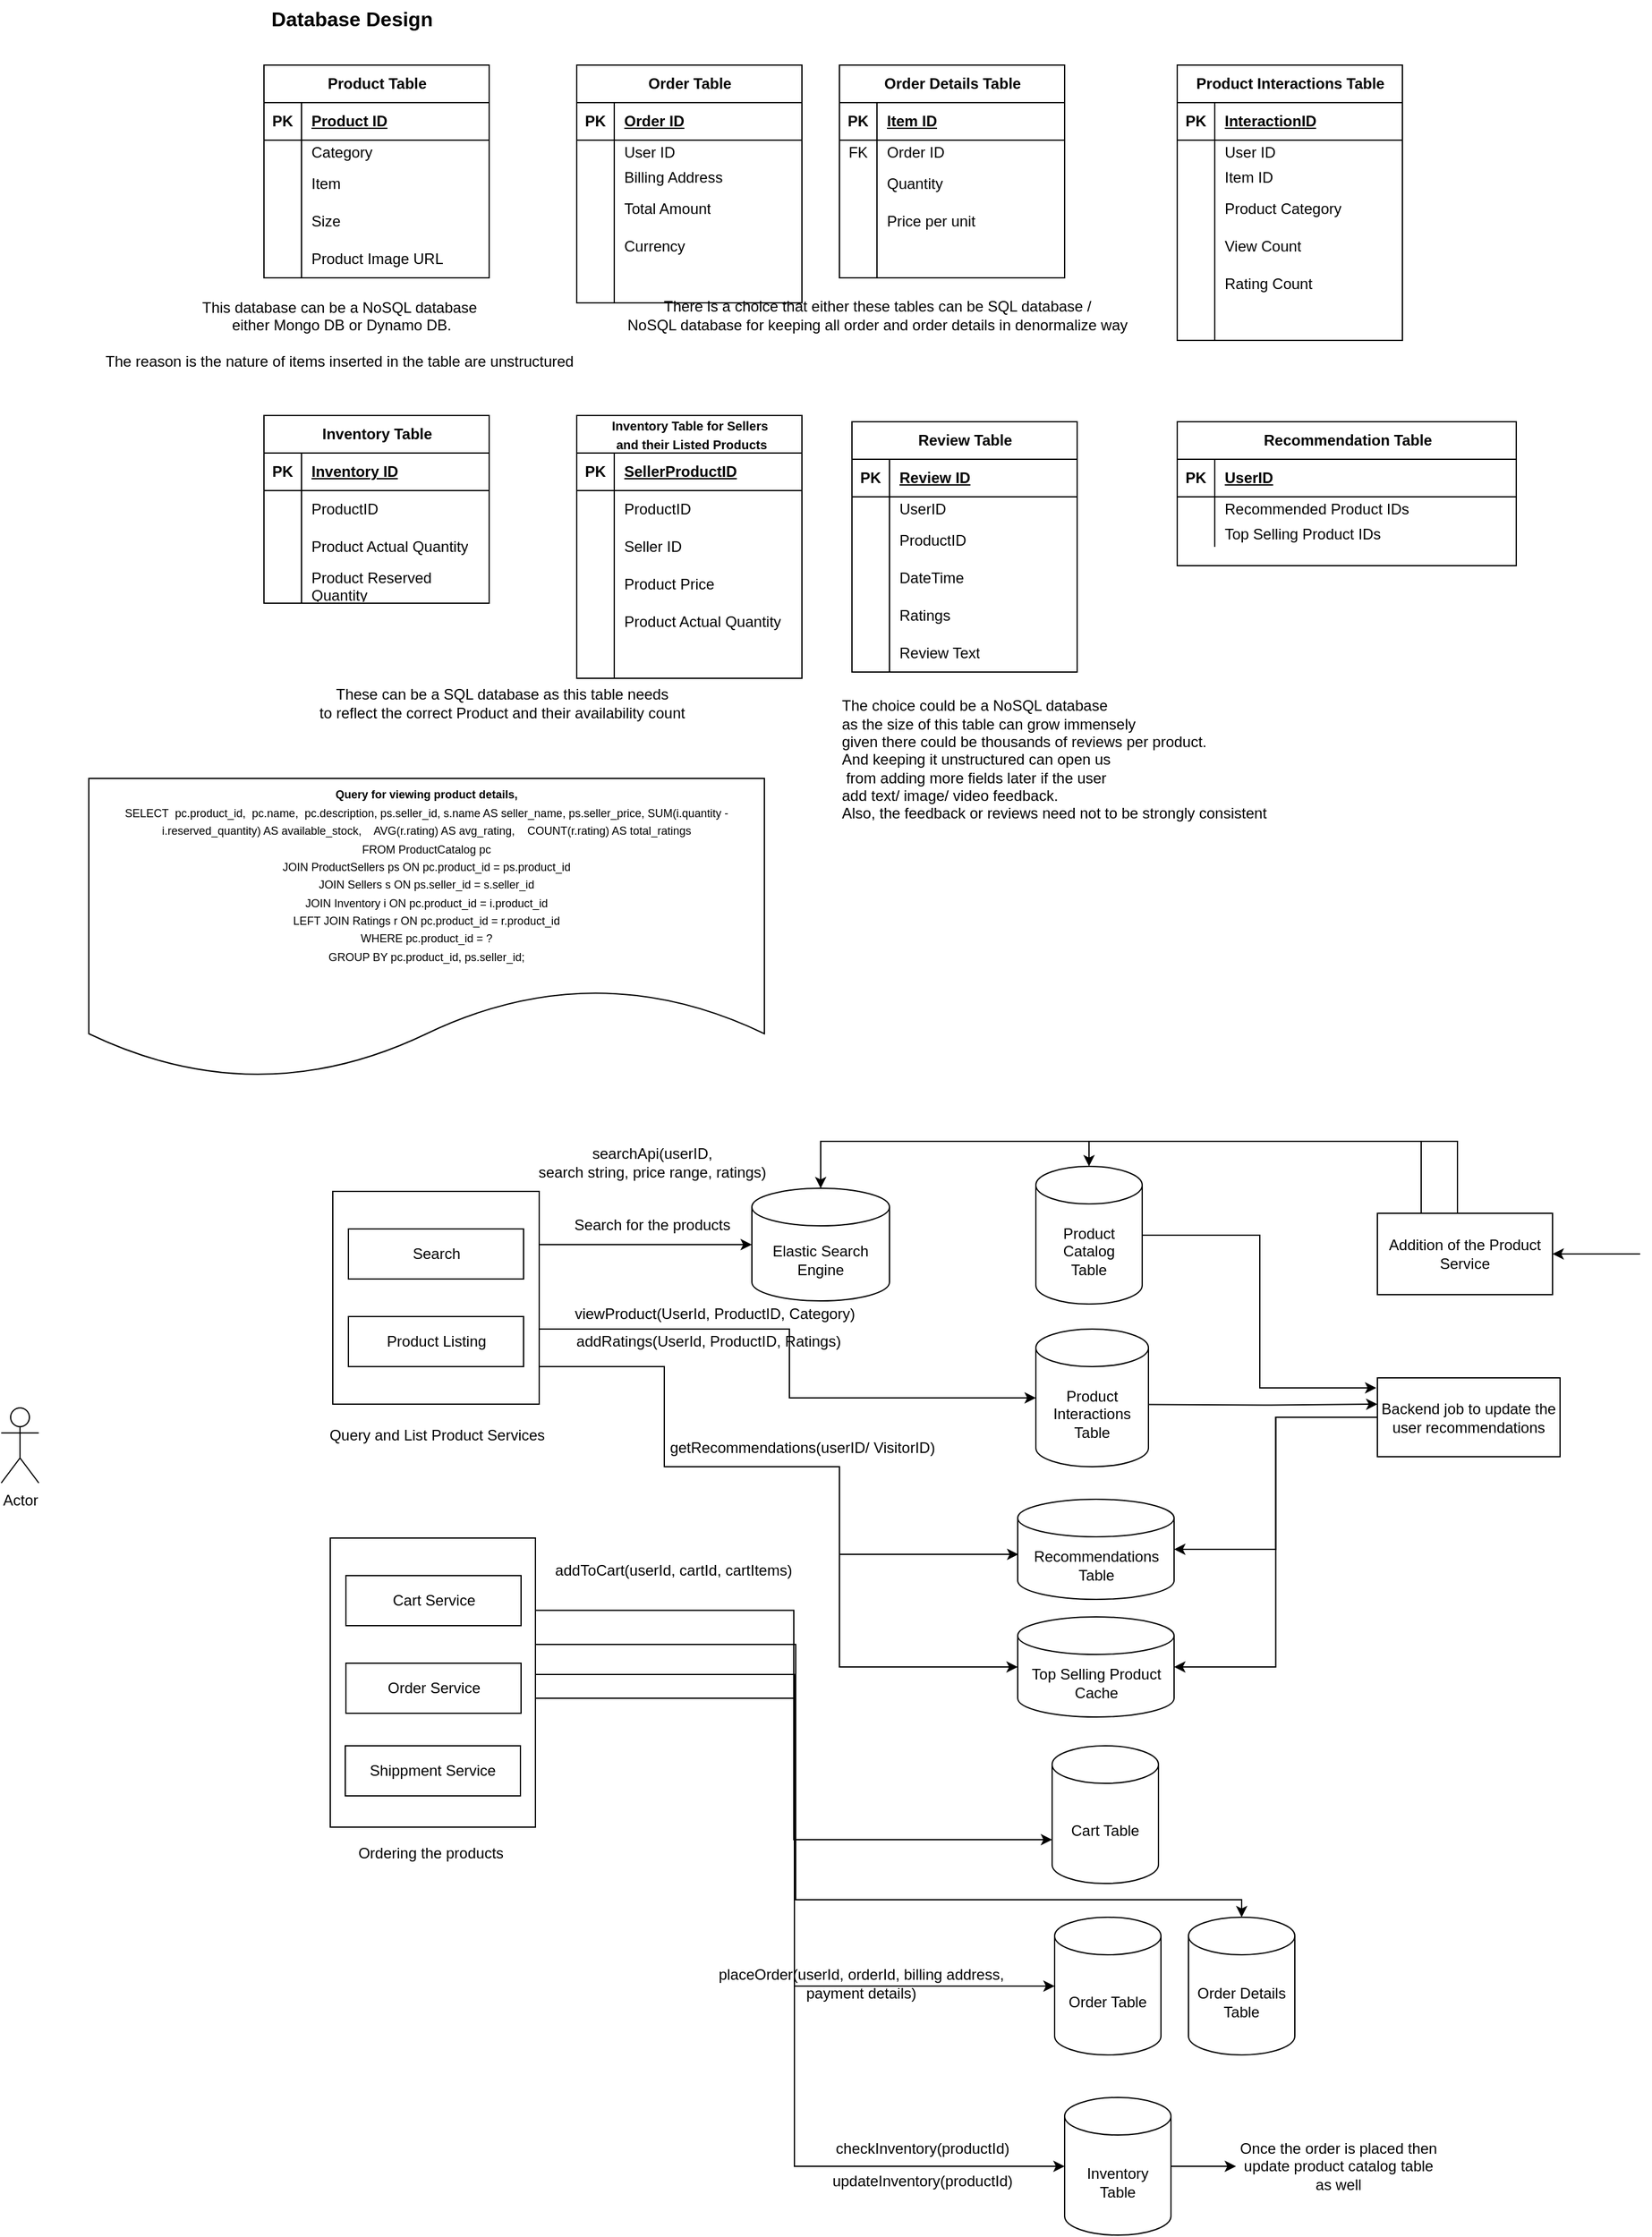 <mxfile version="25.0.3">
  <diagram name="Page-1" id="UcvBnbUMVVohwXtfm_5e">
    <mxGraphModel dx="1974" dy="647" grid="0" gridSize="10" guides="1" tooltips="1" connect="1" arrows="1" fold="1" page="1" pageScale="1" pageWidth="827" pageHeight="1169" math="0" shadow="0">
      <root>
        <mxCell id="0" />
        <mxCell id="1" parent="0" />
        <mxCell id="orWkSwGe7-MlihIB3u7t-1" value="&lt;font style=&quot;font-size: 16px;&quot;&gt;&lt;b&gt;Database Design&lt;/b&gt;&lt;/font&gt;" style="text;html=1;align=center;verticalAlign=middle;resizable=0;points=[];autosize=1;strokeColor=none;fillColor=none;" vertex="1" parent="1">
          <mxGeometry x="45" y="58" width="150" height="30" as="geometry" />
        </mxCell>
        <mxCell id="orWkSwGe7-MlihIB3u7t-2" value="Product Table" style="shape=table;startSize=30;container=1;collapsible=1;childLayout=tableLayout;fixedRows=1;rowLines=0;fontStyle=1;align=center;resizeLast=1;html=1;" vertex="1" parent="1">
          <mxGeometry x="50" y="110" width="180" height="170" as="geometry" />
        </mxCell>
        <mxCell id="orWkSwGe7-MlihIB3u7t-3" value="" style="shape=tableRow;horizontal=0;startSize=0;swimlaneHead=0;swimlaneBody=0;fillColor=none;collapsible=0;dropTarget=0;points=[[0,0.5],[1,0.5]];portConstraint=eastwest;top=0;left=0;right=0;bottom=1;" vertex="1" parent="orWkSwGe7-MlihIB3u7t-2">
          <mxGeometry y="30" width="180" height="30" as="geometry" />
        </mxCell>
        <mxCell id="orWkSwGe7-MlihIB3u7t-4" value="PK" style="shape=partialRectangle;connectable=0;fillColor=none;top=0;left=0;bottom=0;right=0;fontStyle=1;overflow=hidden;whiteSpace=wrap;html=1;" vertex="1" parent="orWkSwGe7-MlihIB3u7t-3">
          <mxGeometry width="30" height="30" as="geometry">
            <mxRectangle width="30" height="30" as="alternateBounds" />
          </mxGeometry>
        </mxCell>
        <mxCell id="orWkSwGe7-MlihIB3u7t-5" value="Product ID" style="shape=partialRectangle;connectable=0;fillColor=none;top=0;left=0;bottom=0;right=0;align=left;spacingLeft=6;fontStyle=5;overflow=hidden;whiteSpace=wrap;html=1;" vertex="1" parent="orWkSwGe7-MlihIB3u7t-3">
          <mxGeometry x="30" width="150" height="30" as="geometry">
            <mxRectangle width="150" height="30" as="alternateBounds" />
          </mxGeometry>
        </mxCell>
        <mxCell id="orWkSwGe7-MlihIB3u7t-6" value="" style="shape=tableRow;horizontal=0;startSize=0;swimlaneHead=0;swimlaneBody=0;fillColor=none;collapsible=0;dropTarget=0;points=[[0,0.5],[1,0.5]];portConstraint=eastwest;top=0;left=0;right=0;bottom=0;" vertex="1" parent="orWkSwGe7-MlihIB3u7t-2">
          <mxGeometry y="60" width="180" height="20" as="geometry" />
        </mxCell>
        <mxCell id="orWkSwGe7-MlihIB3u7t-7" value="" style="shape=partialRectangle;connectable=0;fillColor=none;top=0;left=0;bottom=0;right=0;editable=1;overflow=hidden;whiteSpace=wrap;html=1;" vertex="1" parent="orWkSwGe7-MlihIB3u7t-6">
          <mxGeometry width="30" height="20" as="geometry">
            <mxRectangle width="30" height="20" as="alternateBounds" />
          </mxGeometry>
        </mxCell>
        <mxCell id="orWkSwGe7-MlihIB3u7t-8" value="Category" style="shape=partialRectangle;connectable=0;fillColor=none;top=0;left=0;bottom=0;right=0;align=left;spacingLeft=6;overflow=hidden;whiteSpace=wrap;html=1;" vertex="1" parent="orWkSwGe7-MlihIB3u7t-6">
          <mxGeometry x="30" width="150" height="20" as="geometry">
            <mxRectangle width="150" height="20" as="alternateBounds" />
          </mxGeometry>
        </mxCell>
        <mxCell id="orWkSwGe7-MlihIB3u7t-9" value="" style="shape=tableRow;horizontal=0;startSize=0;swimlaneHead=0;swimlaneBody=0;fillColor=none;collapsible=0;dropTarget=0;points=[[0,0.5],[1,0.5]];portConstraint=eastwest;top=0;left=0;right=0;bottom=0;" vertex="1" parent="orWkSwGe7-MlihIB3u7t-2">
          <mxGeometry y="80" width="180" height="30" as="geometry" />
        </mxCell>
        <mxCell id="orWkSwGe7-MlihIB3u7t-10" value="" style="shape=partialRectangle;connectable=0;fillColor=none;top=0;left=0;bottom=0;right=0;editable=1;overflow=hidden;whiteSpace=wrap;html=1;" vertex="1" parent="orWkSwGe7-MlihIB3u7t-9">
          <mxGeometry width="30" height="30" as="geometry">
            <mxRectangle width="30" height="30" as="alternateBounds" />
          </mxGeometry>
        </mxCell>
        <mxCell id="orWkSwGe7-MlihIB3u7t-11" value="Item" style="shape=partialRectangle;connectable=0;fillColor=none;top=0;left=0;bottom=0;right=0;align=left;spacingLeft=6;overflow=hidden;whiteSpace=wrap;html=1;" vertex="1" parent="orWkSwGe7-MlihIB3u7t-9">
          <mxGeometry x="30" width="150" height="30" as="geometry">
            <mxRectangle width="150" height="30" as="alternateBounds" />
          </mxGeometry>
        </mxCell>
        <mxCell id="orWkSwGe7-MlihIB3u7t-12" value="" style="shape=tableRow;horizontal=0;startSize=0;swimlaneHead=0;swimlaneBody=0;fillColor=none;collapsible=0;dropTarget=0;points=[[0,0.5],[1,0.5]];portConstraint=eastwest;top=0;left=0;right=0;bottom=0;" vertex="1" parent="orWkSwGe7-MlihIB3u7t-2">
          <mxGeometry y="110" width="180" height="30" as="geometry" />
        </mxCell>
        <mxCell id="orWkSwGe7-MlihIB3u7t-13" value="" style="shape=partialRectangle;connectable=0;fillColor=none;top=0;left=0;bottom=0;right=0;editable=1;overflow=hidden;whiteSpace=wrap;html=1;" vertex="1" parent="orWkSwGe7-MlihIB3u7t-12">
          <mxGeometry width="30" height="30" as="geometry">
            <mxRectangle width="30" height="30" as="alternateBounds" />
          </mxGeometry>
        </mxCell>
        <mxCell id="orWkSwGe7-MlihIB3u7t-14" value="Size" style="shape=partialRectangle;connectable=0;fillColor=none;top=0;left=0;bottom=0;right=0;align=left;spacingLeft=6;overflow=hidden;whiteSpace=wrap;html=1;" vertex="1" parent="orWkSwGe7-MlihIB3u7t-12">
          <mxGeometry x="30" width="150" height="30" as="geometry">
            <mxRectangle width="150" height="30" as="alternateBounds" />
          </mxGeometry>
        </mxCell>
        <mxCell id="orWkSwGe7-MlihIB3u7t-16" style="shape=tableRow;horizontal=0;startSize=0;swimlaneHead=0;swimlaneBody=0;fillColor=none;collapsible=0;dropTarget=0;points=[[0,0.5],[1,0.5]];portConstraint=eastwest;top=0;left=0;right=0;bottom=0;" vertex="1" parent="orWkSwGe7-MlihIB3u7t-2">
          <mxGeometry y="140" width="180" height="30" as="geometry" />
        </mxCell>
        <mxCell id="orWkSwGe7-MlihIB3u7t-17" style="shape=partialRectangle;connectable=0;fillColor=none;top=0;left=0;bottom=0;right=0;editable=1;overflow=hidden;whiteSpace=wrap;html=1;" vertex="1" parent="orWkSwGe7-MlihIB3u7t-16">
          <mxGeometry width="30" height="30" as="geometry">
            <mxRectangle width="30" height="30" as="alternateBounds" />
          </mxGeometry>
        </mxCell>
        <mxCell id="orWkSwGe7-MlihIB3u7t-18" value="Product Image URL" style="shape=partialRectangle;connectable=0;fillColor=none;top=0;left=0;bottom=0;right=0;align=left;spacingLeft=6;overflow=hidden;whiteSpace=wrap;html=1;" vertex="1" parent="orWkSwGe7-MlihIB3u7t-16">
          <mxGeometry x="30" width="150" height="30" as="geometry">
            <mxRectangle width="150" height="30" as="alternateBounds" />
          </mxGeometry>
        </mxCell>
        <mxCell id="orWkSwGe7-MlihIB3u7t-15" value="This database can be a NoSQL database&lt;div&gt;&amp;nbsp;either Mongo DB or Dynamo DB.&lt;/div&gt;&lt;div&gt;&lt;br&gt;&lt;/div&gt;&lt;div&gt;The reason is the nature of items inserted in the table are unstructured&lt;/div&gt;" style="text;html=1;align=center;verticalAlign=middle;resizable=0;points=[];autosize=1;strokeColor=none;fillColor=none;" vertex="1" parent="1">
          <mxGeometry x="-90" y="290" width="400" height="70" as="geometry" />
        </mxCell>
        <mxCell id="orWkSwGe7-MlihIB3u7t-19" value="Order Table" style="shape=table;startSize=30;container=1;collapsible=1;childLayout=tableLayout;fixedRows=1;rowLines=0;fontStyle=1;align=center;resizeLast=1;html=1;" vertex="1" parent="1">
          <mxGeometry x="300" y="110" width="180" height="190" as="geometry" />
        </mxCell>
        <mxCell id="orWkSwGe7-MlihIB3u7t-20" value="" style="shape=tableRow;horizontal=0;startSize=0;swimlaneHead=0;swimlaneBody=0;fillColor=none;collapsible=0;dropTarget=0;points=[[0,0.5],[1,0.5]];portConstraint=eastwest;top=0;left=0;right=0;bottom=1;" vertex="1" parent="orWkSwGe7-MlihIB3u7t-19">
          <mxGeometry y="30" width="180" height="30" as="geometry" />
        </mxCell>
        <mxCell id="orWkSwGe7-MlihIB3u7t-21" value="PK" style="shape=partialRectangle;connectable=0;fillColor=none;top=0;left=0;bottom=0;right=0;fontStyle=1;overflow=hidden;whiteSpace=wrap;html=1;" vertex="1" parent="orWkSwGe7-MlihIB3u7t-20">
          <mxGeometry width="30" height="30" as="geometry">
            <mxRectangle width="30" height="30" as="alternateBounds" />
          </mxGeometry>
        </mxCell>
        <mxCell id="orWkSwGe7-MlihIB3u7t-22" value="Order ID" style="shape=partialRectangle;connectable=0;fillColor=none;top=0;left=0;bottom=0;right=0;align=left;spacingLeft=6;fontStyle=5;overflow=hidden;whiteSpace=wrap;html=1;" vertex="1" parent="orWkSwGe7-MlihIB3u7t-20">
          <mxGeometry x="30" width="150" height="30" as="geometry">
            <mxRectangle width="150" height="30" as="alternateBounds" />
          </mxGeometry>
        </mxCell>
        <mxCell id="orWkSwGe7-MlihIB3u7t-119" style="shape=tableRow;horizontal=0;startSize=0;swimlaneHead=0;swimlaneBody=0;fillColor=none;collapsible=0;dropTarget=0;points=[[0,0.5],[1,0.5]];portConstraint=eastwest;top=0;left=0;right=0;bottom=0;" vertex="1" parent="orWkSwGe7-MlihIB3u7t-19">
          <mxGeometry y="60" width="180" height="20" as="geometry" />
        </mxCell>
        <mxCell id="orWkSwGe7-MlihIB3u7t-120" style="shape=partialRectangle;connectable=0;fillColor=none;top=0;left=0;bottom=0;right=0;editable=1;overflow=hidden;whiteSpace=wrap;html=1;" vertex="1" parent="orWkSwGe7-MlihIB3u7t-119">
          <mxGeometry width="30" height="20" as="geometry">
            <mxRectangle width="30" height="20" as="alternateBounds" />
          </mxGeometry>
        </mxCell>
        <mxCell id="orWkSwGe7-MlihIB3u7t-121" value="User ID" style="shape=partialRectangle;connectable=0;fillColor=none;top=0;left=0;bottom=0;right=0;align=left;spacingLeft=6;overflow=hidden;whiteSpace=wrap;html=1;" vertex="1" parent="orWkSwGe7-MlihIB3u7t-119">
          <mxGeometry x="30" width="150" height="20" as="geometry">
            <mxRectangle width="150" height="20" as="alternateBounds" />
          </mxGeometry>
        </mxCell>
        <mxCell id="orWkSwGe7-MlihIB3u7t-23" value="" style="shape=tableRow;horizontal=0;startSize=0;swimlaneHead=0;swimlaneBody=0;fillColor=none;collapsible=0;dropTarget=0;points=[[0,0.5],[1,0.5]];portConstraint=eastwest;top=0;left=0;right=0;bottom=0;" vertex="1" parent="orWkSwGe7-MlihIB3u7t-19">
          <mxGeometry y="80" width="180" height="20" as="geometry" />
        </mxCell>
        <mxCell id="orWkSwGe7-MlihIB3u7t-24" value="" style="shape=partialRectangle;connectable=0;fillColor=none;top=0;left=0;bottom=0;right=0;editable=1;overflow=hidden;whiteSpace=wrap;html=1;" vertex="1" parent="orWkSwGe7-MlihIB3u7t-23">
          <mxGeometry width="30" height="20" as="geometry">
            <mxRectangle width="30" height="20" as="alternateBounds" />
          </mxGeometry>
        </mxCell>
        <mxCell id="orWkSwGe7-MlihIB3u7t-25" value="Billing Address" style="shape=partialRectangle;connectable=0;fillColor=none;top=0;left=0;bottom=0;right=0;align=left;spacingLeft=6;overflow=hidden;whiteSpace=wrap;html=1;" vertex="1" parent="orWkSwGe7-MlihIB3u7t-23">
          <mxGeometry x="30" width="150" height="20" as="geometry">
            <mxRectangle width="150" height="20" as="alternateBounds" />
          </mxGeometry>
        </mxCell>
        <mxCell id="orWkSwGe7-MlihIB3u7t-26" value="" style="shape=tableRow;horizontal=0;startSize=0;swimlaneHead=0;swimlaneBody=0;fillColor=none;collapsible=0;dropTarget=0;points=[[0,0.5],[1,0.5]];portConstraint=eastwest;top=0;left=0;right=0;bottom=0;" vertex="1" parent="orWkSwGe7-MlihIB3u7t-19">
          <mxGeometry y="100" width="180" height="30" as="geometry" />
        </mxCell>
        <mxCell id="orWkSwGe7-MlihIB3u7t-27" value="" style="shape=partialRectangle;connectable=0;fillColor=none;top=0;left=0;bottom=0;right=0;editable=1;overflow=hidden;whiteSpace=wrap;html=1;" vertex="1" parent="orWkSwGe7-MlihIB3u7t-26">
          <mxGeometry width="30" height="30" as="geometry">
            <mxRectangle width="30" height="30" as="alternateBounds" />
          </mxGeometry>
        </mxCell>
        <mxCell id="orWkSwGe7-MlihIB3u7t-28" value="Total Amount" style="shape=partialRectangle;connectable=0;fillColor=none;top=0;left=0;bottom=0;right=0;align=left;spacingLeft=6;overflow=hidden;whiteSpace=wrap;html=1;" vertex="1" parent="orWkSwGe7-MlihIB3u7t-26">
          <mxGeometry x="30" width="150" height="30" as="geometry">
            <mxRectangle width="150" height="30" as="alternateBounds" />
          </mxGeometry>
        </mxCell>
        <mxCell id="orWkSwGe7-MlihIB3u7t-29" value="" style="shape=tableRow;horizontal=0;startSize=0;swimlaneHead=0;swimlaneBody=0;fillColor=none;collapsible=0;dropTarget=0;points=[[0,0.5],[1,0.5]];portConstraint=eastwest;top=0;left=0;right=0;bottom=0;" vertex="1" parent="orWkSwGe7-MlihIB3u7t-19">
          <mxGeometry y="130" width="180" height="30" as="geometry" />
        </mxCell>
        <mxCell id="orWkSwGe7-MlihIB3u7t-30" value="" style="shape=partialRectangle;connectable=0;fillColor=none;top=0;left=0;bottom=0;right=0;editable=1;overflow=hidden;whiteSpace=wrap;html=1;" vertex="1" parent="orWkSwGe7-MlihIB3u7t-29">
          <mxGeometry width="30" height="30" as="geometry">
            <mxRectangle width="30" height="30" as="alternateBounds" />
          </mxGeometry>
        </mxCell>
        <mxCell id="orWkSwGe7-MlihIB3u7t-31" value="Currency" style="shape=partialRectangle;connectable=0;fillColor=none;top=0;left=0;bottom=0;right=0;align=left;spacingLeft=6;overflow=hidden;whiteSpace=wrap;html=1;" vertex="1" parent="orWkSwGe7-MlihIB3u7t-29">
          <mxGeometry x="30" width="150" height="30" as="geometry">
            <mxRectangle width="150" height="30" as="alternateBounds" />
          </mxGeometry>
        </mxCell>
        <mxCell id="orWkSwGe7-MlihIB3u7t-32" style="shape=tableRow;horizontal=0;startSize=0;swimlaneHead=0;swimlaneBody=0;fillColor=none;collapsible=0;dropTarget=0;points=[[0,0.5],[1,0.5]];portConstraint=eastwest;top=0;left=0;right=0;bottom=0;" vertex="1" parent="orWkSwGe7-MlihIB3u7t-19">
          <mxGeometry y="160" width="180" height="30" as="geometry" />
        </mxCell>
        <mxCell id="orWkSwGe7-MlihIB3u7t-33" style="shape=partialRectangle;connectable=0;fillColor=none;top=0;left=0;bottom=0;right=0;editable=1;overflow=hidden;whiteSpace=wrap;html=1;" vertex="1" parent="orWkSwGe7-MlihIB3u7t-32">
          <mxGeometry width="30" height="30" as="geometry">
            <mxRectangle width="30" height="30" as="alternateBounds" />
          </mxGeometry>
        </mxCell>
        <mxCell id="orWkSwGe7-MlihIB3u7t-34" style="shape=partialRectangle;connectable=0;fillColor=none;top=0;left=0;bottom=0;right=0;align=left;spacingLeft=6;overflow=hidden;whiteSpace=wrap;html=1;" vertex="1" parent="orWkSwGe7-MlihIB3u7t-32">
          <mxGeometry x="30" width="150" height="30" as="geometry">
            <mxRectangle width="150" height="30" as="alternateBounds" />
          </mxGeometry>
        </mxCell>
        <mxCell id="orWkSwGe7-MlihIB3u7t-36" value="Order Details Table" style="shape=table;startSize=30;container=1;collapsible=1;childLayout=tableLayout;fixedRows=1;rowLines=0;fontStyle=1;align=center;resizeLast=1;html=1;" vertex="1" parent="1">
          <mxGeometry x="510" y="110" width="180" height="170" as="geometry" />
        </mxCell>
        <mxCell id="orWkSwGe7-MlihIB3u7t-37" value="" style="shape=tableRow;horizontal=0;startSize=0;swimlaneHead=0;swimlaneBody=0;fillColor=none;collapsible=0;dropTarget=0;points=[[0,0.5],[1,0.5]];portConstraint=eastwest;top=0;left=0;right=0;bottom=1;" vertex="1" parent="orWkSwGe7-MlihIB3u7t-36">
          <mxGeometry y="30" width="180" height="30" as="geometry" />
        </mxCell>
        <mxCell id="orWkSwGe7-MlihIB3u7t-38" value="PK" style="shape=partialRectangle;connectable=0;fillColor=none;top=0;left=0;bottom=0;right=0;fontStyle=1;overflow=hidden;whiteSpace=wrap;html=1;" vertex="1" parent="orWkSwGe7-MlihIB3u7t-37">
          <mxGeometry width="30" height="30" as="geometry">
            <mxRectangle width="30" height="30" as="alternateBounds" />
          </mxGeometry>
        </mxCell>
        <mxCell id="orWkSwGe7-MlihIB3u7t-39" value="Item ID" style="shape=partialRectangle;connectable=0;fillColor=none;top=0;left=0;bottom=0;right=0;align=left;spacingLeft=6;fontStyle=5;overflow=hidden;whiteSpace=wrap;html=1;" vertex="1" parent="orWkSwGe7-MlihIB3u7t-37">
          <mxGeometry x="30" width="150" height="30" as="geometry">
            <mxRectangle width="150" height="30" as="alternateBounds" />
          </mxGeometry>
        </mxCell>
        <mxCell id="orWkSwGe7-MlihIB3u7t-40" value="" style="shape=tableRow;horizontal=0;startSize=0;swimlaneHead=0;swimlaneBody=0;fillColor=none;collapsible=0;dropTarget=0;points=[[0,0.5],[1,0.5]];portConstraint=eastwest;top=0;left=0;right=0;bottom=0;" vertex="1" parent="orWkSwGe7-MlihIB3u7t-36">
          <mxGeometry y="60" width="180" height="20" as="geometry" />
        </mxCell>
        <mxCell id="orWkSwGe7-MlihIB3u7t-41" value="FK" style="shape=partialRectangle;connectable=0;fillColor=none;top=0;left=0;bottom=0;right=0;editable=1;overflow=hidden;whiteSpace=wrap;html=1;" vertex="1" parent="orWkSwGe7-MlihIB3u7t-40">
          <mxGeometry width="30" height="20" as="geometry">
            <mxRectangle width="30" height="20" as="alternateBounds" />
          </mxGeometry>
        </mxCell>
        <mxCell id="orWkSwGe7-MlihIB3u7t-42" value="Order ID" style="shape=partialRectangle;connectable=0;fillColor=none;top=0;left=0;bottom=0;right=0;align=left;spacingLeft=6;overflow=hidden;whiteSpace=wrap;html=1;" vertex="1" parent="orWkSwGe7-MlihIB3u7t-40">
          <mxGeometry x="30" width="150" height="20" as="geometry">
            <mxRectangle width="150" height="20" as="alternateBounds" />
          </mxGeometry>
        </mxCell>
        <mxCell id="orWkSwGe7-MlihIB3u7t-43" value="" style="shape=tableRow;horizontal=0;startSize=0;swimlaneHead=0;swimlaneBody=0;fillColor=none;collapsible=0;dropTarget=0;points=[[0,0.5],[1,0.5]];portConstraint=eastwest;top=0;left=0;right=0;bottom=0;" vertex="1" parent="orWkSwGe7-MlihIB3u7t-36">
          <mxGeometry y="80" width="180" height="30" as="geometry" />
        </mxCell>
        <mxCell id="orWkSwGe7-MlihIB3u7t-44" value="" style="shape=partialRectangle;connectable=0;fillColor=none;top=0;left=0;bottom=0;right=0;editable=1;overflow=hidden;whiteSpace=wrap;html=1;" vertex="1" parent="orWkSwGe7-MlihIB3u7t-43">
          <mxGeometry width="30" height="30" as="geometry">
            <mxRectangle width="30" height="30" as="alternateBounds" />
          </mxGeometry>
        </mxCell>
        <mxCell id="orWkSwGe7-MlihIB3u7t-45" value="Quantity" style="shape=partialRectangle;connectable=0;fillColor=none;top=0;left=0;bottom=0;right=0;align=left;spacingLeft=6;overflow=hidden;whiteSpace=wrap;html=1;" vertex="1" parent="orWkSwGe7-MlihIB3u7t-43">
          <mxGeometry x="30" width="150" height="30" as="geometry">
            <mxRectangle width="150" height="30" as="alternateBounds" />
          </mxGeometry>
        </mxCell>
        <mxCell id="orWkSwGe7-MlihIB3u7t-46" value="" style="shape=tableRow;horizontal=0;startSize=0;swimlaneHead=0;swimlaneBody=0;fillColor=none;collapsible=0;dropTarget=0;points=[[0,0.5],[1,0.5]];portConstraint=eastwest;top=0;left=0;right=0;bottom=0;" vertex="1" parent="orWkSwGe7-MlihIB3u7t-36">
          <mxGeometry y="110" width="180" height="30" as="geometry" />
        </mxCell>
        <mxCell id="orWkSwGe7-MlihIB3u7t-47" value="" style="shape=partialRectangle;connectable=0;fillColor=none;top=0;left=0;bottom=0;right=0;editable=1;overflow=hidden;whiteSpace=wrap;html=1;" vertex="1" parent="orWkSwGe7-MlihIB3u7t-46">
          <mxGeometry width="30" height="30" as="geometry">
            <mxRectangle width="30" height="30" as="alternateBounds" />
          </mxGeometry>
        </mxCell>
        <mxCell id="orWkSwGe7-MlihIB3u7t-48" value="Price per unit" style="shape=partialRectangle;connectable=0;fillColor=none;top=0;left=0;bottom=0;right=0;align=left;spacingLeft=6;overflow=hidden;whiteSpace=wrap;html=1;" vertex="1" parent="orWkSwGe7-MlihIB3u7t-46">
          <mxGeometry x="30" width="150" height="30" as="geometry">
            <mxRectangle width="150" height="30" as="alternateBounds" />
          </mxGeometry>
        </mxCell>
        <mxCell id="orWkSwGe7-MlihIB3u7t-49" style="shape=tableRow;horizontal=0;startSize=0;swimlaneHead=0;swimlaneBody=0;fillColor=none;collapsible=0;dropTarget=0;points=[[0,0.5],[1,0.5]];portConstraint=eastwest;top=0;left=0;right=0;bottom=0;" vertex="1" parent="orWkSwGe7-MlihIB3u7t-36">
          <mxGeometry y="140" width="180" height="30" as="geometry" />
        </mxCell>
        <mxCell id="orWkSwGe7-MlihIB3u7t-50" style="shape=partialRectangle;connectable=0;fillColor=none;top=0;left=0;bottom=0;right=0;editable=1;overflow=hidden;whiteSpace=wrap;html=1;" vertex="1" parent="orWkSwGe7-MlihIB3u7t-49">
          <mxGeometry width="30" height="30" as="geometry">
            <mxRectangle width="30" height="30" as="alternateBounds" />
          </mxGeometry>
        </mxCell>
        <mxCell id="orWkSwGe7-MlihIB3u7t-51" style="shape=partialRectangle;connectable=0;fillColor=none;top=0;left=0;bottom=0;right=0;align=left;spacingLeft=6;overflow=hidden;whiteSpace=wrap;html=1;" vertex="1" parent="orWkSwGe7-MlihIB3u7t-49">
          <mxGeometry x="30" width="150" height="30" as="geometry">
            <mxRectangle width="150" height="30" as="alternateBounds" />
          </mxGeometry>
        </mxCell>
        <mxCell id="orWkSwGe7-MlihIB3u7t-52" value="There is a choice that either these tables can be SQL database /&lt;div&gt;NoSQL database for keeping all order and order details in denormalize way&lt;/div&gt;" style="text;html=1;align=center;verticalAlign=middle;resizable=0;points=[];autosize=1;strokeColor=none;fillColor=none;" vertex="1" parent="1">
          <mxGeometry x="330" y="290" width="420" height="40" as="geometry" />
        </mxCell>
        <mxCell id="orWkSwGe7-MlihIB3u7t-69" value="Review Table" style="shape=table;startSize=30;container=1;collapsible=1;childLayout=tableLayout;fixedRows=1;rowLines=0;fontStyle=1;align=center;resizeLast=1;html=1;" vertex="1" parent="1">
          <mxGeometry x="520" y="395" width="180" height="200" as="geometry" />
        </mxCell>
        <mxCell id="orWkSwGe7-MlihIB3u7t-70" value="" style="shape=tableRow;horizontal=0;startSize=0;swimlaneHead=0;swimlaneBody=0;fillColor=none;collapsible=0;dropTarget=0;points=[[0,0.5],[1,0.5]];portConstraint=eastwest;top=0;left=0;right=0;bottom=1;" vertex="1" parent="orWkSwGe7-MlihIB3u7t-69">
          <mxGeometry y="30" width="180" height="30" as="geometry" />
        </mxCell>
        <mxCell id="orWkSwGe7-MlihIB3u7t-71" value="PK" style="shape=partialRectangle;connectable=0;fillColor=none;top=0;left=0;bottom=0;right=0;fontStyle=1;overflow=hidden;whiteSpace=wrap;html=1;" vertex="1" parent="orWkSwGe7-MlihIB3u7t-70">
          <mxGeometry width="30" height="30" as="geometry">
            <mxRectangle width="30" height="30" as="alternateBounds" />
          </mxGeometry>
        </mxCell>
        <mxCell id="orWkSwGe7-MlihIB3u7t-72" value="Review ID" style="shape=partialRectangle;connectable=0;fillColor=none;top=0;left=0;bottom=0;right=0;align=left;spacingLeft=6;fontStyle=5;overflow=hidden;whiteSpace=wrap;html=1;" vertex="1" parent="orWkSwGe7-MlihIB3u7t-70">
          <mxGeometry x="30" width="150" height="30" as="geometry">
            <mxRectangle width="150" height="30" as="alternateBounds" />
          </mxGeometry>
        </mxCell>
        <mxCell id="orWkSwGe7-MlihIB3u7t-73" value="" style="shape=tableRow;horizontal=0;startSize=0;swimlaneHead=0;swimlaneBody=0;fillColor=none;collapsible=0;dropTarget=0;points=[[0,0.5],[1,0.5]];portConstraint=eastwest;top=0;left=0;right=0;bottom=0;" vertex="1" parent="orWkSwGe7-MlihIB3u7t-69">
          <mxGeometry y="60" width="180" height="20" as="geometry" />
        </mxCell>
        <mxCell id="orWkSwGe7-MlihIB3u7t-74" value="" style="shape=partialRectangle;connectable=0;fillColor=none;top=0;left=0;bottom=0;right=0;editable=1;overflow=hidden;whiteSpace=wrap;html=1;" vertex="1" parent="orWkSwGe7-MlihIB3u7t-73">
          <mxGeometry width="30" height="20" as="geometry">
            <mxRectangle width="30" height="20" as="alternateBounds" />
          </mxGeometry>
        </mxCell>
        <mxCell id="orWkSwGe7-MlihIB3u7t-75" value="UserID" style="shape=partialRectangle;connectable=0;fillColor=none;top=0;left=0;bottom=0;right=0;align=left;spacingLeft=6;overflow=hidden;whiteSpace=wrap;html=1;" vertex="1" parent="orWkSwGe7-MlihIB3u7t-73">
          <mxGeometry x="30" width="150" height="20" as="geometry">
            <mxRectangle width="150" height="20" as="alternateBounds" />
          </mxGeometry>
        </mxCell>
        <mxCell id="orWkSwGe7-MlihIB3u7t-76" value="" style="shape=tableRow;horizontal=0;startSize=0;swimlaneHead=0;swimlaneBody=0;fillColor=none;collapsible=0;dropTarget=0;points=[[0,0.5],[1,0.5]];portConstraint=eastwest;top=0;left=0;right=0;bottom=0;" vertex="1" parent="orWkSwGe7-MlihIB3u7t-69">
          <mxGeometry y="80" width="180" height="30" as="geometry" />
        </mxCell>
        <mxCell id="orWkSwGe7-MlihIB3u7t-77" value="" style="shape=partialRectangle;connectable=0;fillColor=none;top=0;left=0;bottom=0;right=0;editable=1;overflow=hidden;whiteSpace=wrap;html=1;" vertex="1" parent="orWkSwGe7-MlihIB3u7t-76">
          <mxGeometry width="30" height="30" as="geometry">
            <mxRectangle width="30" height="30" as="alternateBounds" />
          </mxGeometry>
        </mxCell>
        <mxCell id="orWkSwGe7-MlihIB3u7t-78" value="ProductID" style="shape=partialRectangle;connectable=0;fillColor=none;top=0;left=0;bottom=0;right=0;align=left;spacingLeft=6;overflow=hidden;whiteSpace=wrap;html=1;" vertex="1" parent="orWkSwGe7-MlihIB3u7t-76">
          <mxGeometry x="30" width="150" height="30" as="geometry">
            <mxRectangle width="150" height="30" as="alternateBounds" />
          </mxGeometry>
        </mxCell>
        <mxCell id="orWkSwGe7-MlihIB3u7t-79" value="" style="shape=tableRow;horizontal=0;startSize=0;swimlaneHead=0;swimlaneBody=0;fillColor=none;collapsible=0;dropTarget=0;points=[[0,0.5],[1,0.5]];portConstraint=eastwest;top=0;left=0;right=0;bottom=0;" vertex="1" parent="orWkSwGe7-MlihIB3u7t-69">
          <mxGeometry y="110" width="180" height="30" as="geometry" />
        </mxCell>
        <mxCell id="orWkSwGe7-MlihIB3u7t-80" value="" style="shape=partialRectangle;connectable=0;fillColor=none;top=0;left=0;bottom=0;right=0;editable=1;overflow=hidden;whiteSpace=wrap;html=1;" vertex="1" parent="orWkSwGe7-MlihIB3u7t-79">
          <mxGeometry width="30" height="30" as="geometry">
            <mxRectangle width="30" height="30" as="alternateBounds" />
          </mxGeometry>
        </mxCell>
        <mxCell id="orWkSwGe7-MlihIB3u7t-81" value="DateTime" style="shape=partialRectangle;connectable=0;fillColor=none;top=0;left=0;bottom=0;right=0;align=left;spacingLeft=6;overflow=hidden;whiteSpace=wrap;html=1;" vertex="1" parent="orWkSwGe7-MlihIB3u7t-79">
          <mxGeometry x="30" width="150" height="30" as="geometry">
            <mxRectangle width="150" height="30" as="alternateBounds" />
          </mxGeometry>
        </mxCell>
        <mxCell id="orWkSwGe7-MlihIB3u7t-82" style="shape=tableRow;horizontal=0;startSize=0;swimlaneHead=0;swimlaneBody=0;fillColor=none;collapsible=0;dropTarget=0;points=[[0,0.5],[1,0.5]];portConstraint=eastwest;top=0;left=0;right=0;bottom=0;" vertex="1" parent="orWkSwGe7-MlihIB3u7t-69">
          <mxGeometry y="140" width="180" height="30" as="geometry" />
        </mxCell>
        <mxCell id="orWkSwGe7-MlihIB3u7t-83" style="shape=partialRectangle;connectable=0;fillColor=none;top=0;left=0;bottom=0;right=0;editable=1;overflow=hidden;whiteSpace=wrap;html=1;" vertex="1" parent="orWkSwGe7-MlihIB3u7t-82">
          <mxGeometry width="30" height="30" as="geometry">
            <mxRectangle width="30" height="30" as="alternateBounds" />
          </mxGeometry>
        </mxCell>
        <mxCell id="orWkSwGe7-MlihIB3u7t-84" value="Ratings" style="shape=partialRectangle;connectable=0;fillColor=none;top=0;left=0;bottom=0;right=0;align=left;spacingLeft=6;overflow=hidden;whiteSpace=wrap;html=1;" vertex="1" parent="orWkSwGe7-MlihIB3u7t-82">
          <mxGeometry x="30" width="150" height="30" as="geometry">
            <mxRectangle width="150" height="30" as="alternateBounds" />
          </mxGeometry>
        </mxCell>
        <mxCell id="orWkSwGe7-MlihIB3u7t-85" style="shape=tableRow;horizontal=0;startSize=0;swimlaneHead=0;swimlaneBody=0;fillColor=none;collapsible=0;dropTarget=0;points=[[0,0.5],[1,0.5]];portConstraint=eastwest;top=0;left=0;right=0;bottom=0;" vertex="1" parent="orWkSwGe7-MlihIB3u7t-69">
          <mxGeometry y="170" width="180" height="30" as="geometry" />
        </mxCell>
        <mxCell id="orWkSwGe7-MlihIB3u7t-86" style="shape=partialRectangle;connectable=0;fillColor=none;top=0;left=0;bottom=0;right=0;editable=1;overflow=hidden;whiteSpace=wrap;html=1;" vertex="1" parent="orWkSwGe7-MlihIB3u7t-85">
          <mxGeometry width="30" height="30" as="geometry">
            <mxRectangle width="30" height="30" as="alternateBounds" />
          </mxGeometry>
        </mxCell>
        <mxCell id="orWkSwGe7-MlihIB3u7t-87" value="Review Text" style="shape=partialRectangle;connectable=0;fillColor=none;top=0;left=0;bottom=0;right=0;align=left;spacingLeft=6;overflow=hidden;whiteSpace=wrap;html=1;" vertex="1" parent="orWkSwGe7-MlihIB3u7t-85">
          <mxGeometry x="30" width="150" height="30" as="geometry">
            <mxRectangle width="150" height="30" as="alternateBounds" />
          </mxGeometry>
        </mxCell>
        <mxCell id="orWkSwGe7-MlihIB3u7t-88" value="The choice could be a NoSQL database&lt;div&gt;as the size of this table can grow immensely&lt;/div&gt;&lt;div&gt;given there could be thousands of reviews per product.&amp;nbsp;&lt;/div&gt;&lt;div&gt;And keeping it unstructured can open us&lt;/div&gt;&lt;div&gt;&amp;nbsp;from adding more fields later if the user&lt;/div&gt;&lt;div&gt;add text/ image/ video feedback.&lt;/div&gt;&lt;div&gt;Also, the feedback or reviews need not to be strongly consistent&lt;/div&gt;" style="text;html=1;align=left;verticalAlign=middle;resizable=0;points=[];autosize=1;strokeColor=none;fillColor=none;" vertex="1" parent="1">
          <mxGeometry x="510" y="610" width="360" height="110" as="geometry" />
        </mxCell>
        <mxCell id="orWkSwGe7-MlihIB3u7t-89" value="Inventory Table" style="shape=table;startSize=30;container=1;collapsible=1;childLayout=tableLayout;fixedRows=1;rowLines=0;fontStyle=1;align=center;resizeLast=1;html=1;" vertex="1" parent="1">
          <mxGeometry x="50" y="390" width="180" height="150" as="geometry" />
        </mxCell>
        <mxCell id="orWkSwGe7-MlihIB3u7t-90" value="" style="shape=tableRow;horizontal=0;startSize=0;swimlaneHead=0;swimlaneBody=0;fillColor=none;collapsible=0;dropTarget=0;points=[[0,0.5],[1,0.5]];portConstraint=eastwest;top=0;left=0;right=0;bottom=1;" vertex="1" parent="orWkSwGe7-MlihIB3u7t-89">
          <mxGeometry y="30" width="180" height="30" as="geometry" />
        </mxCell>
        <mxCell id="orWkSwGe7-MlihIB3u7t-91" value="PK" style="shape=partialRectangle;connectable=0;fillColor=none;top=0;left=0;bottom=0;right=0;fontStyle=1;overflow=hidden;whiteSpace=wrap;html=1;" vertex="1" parent="orWkSwGe7-MlihIB3u7t-90">
          <mxGeometry width="30" height="30" as="geometry">
            <mxRectangle width="30" height="30" as="alternateBounds" />
          </mxGeometry>
        </mxCell>
        <mxCell id="orWkSwGe7-MlihIB3u7t-92" value="Inventory ID" style="shape=partialRectangle;connectable=0;fillColor=none;top=0;left=0;bottom=0;right=0;align=left;spacingLeft=6;fontStyle=5;overflow=hidden;whiteSpace=wrap;html=1;" vertex="1" parent="orWkSwGe7-MlihIB3u7t-90">
          <mxGeometry x="30" width="150" height="30" as="geometry">
            <mxRectangle width="150" height="30" as="alternateBounds" />
          </mxGeometry>
        </mxCell>
        <mxCell id="orWkSwGe7-MlihIB3u7t-93" value="" style="shape=tableRow;horizontal=0;startSize=0;swimlaneHead=0;swimlaneBody=0;fillColor=none;collapsible=0;dropTarget=0;points=[[0,0.5],[1,0.5]];portConstraint=eastwest;top=0;left=0;right=0;bottom=0;" vertex="1" parent="orWkSwGe7-MlihIB3u7t-89">
          <mxGeometry y="60" width="180" height="30" as="geometry" />
        </mxCell>
        <mxCell id="orWkSwGe7-MlihIB3u7t-94" value="" style="shape=partialRectangle;connectable=0;fillColor=none;top=0;left=0;bottom=0;right=0;editable=1;overflow=hidden;whiteSpace=wrap;html=1;" vertex="1" parent="orWkSwGe7-MlihIB3u7t-93">
          <mxGeometry width="30" height="30" as="geometry">
            <mxRectangle width="30" height="30" as="alternateBounds" />
          </mxGeometry>
        </mxCell>
        <mxCell id="orWkSwGe7-MlihIB3u7t-95" value="ProductID" style="shape=partialRectangle;connectable=0;fillColor=none;top=0;left=0;bottom=0;right=0;align=left;spacingLeft=6;overflow=hidden;whiteSpace=wrap;html=1;" vertex="1" parent="orWkSwGe7-MlihIB3u7t-93">
          <mxGeometry x="30" width="150" height="30" as="geometry">
            <mxRectangle width="150" height="30" as="alternateBounds" />
          </mxGeometry>
        </mxCell>
        <mxCell id="orWkSwGe7-MlihIB3u7t-96" value="" style="shape=tableRow;horizontal=0;startSize=0;swimlaneHead=0;swimlaneBody=0;fillColor=none;collapsible=0;dropTarget=0;points=[[0,0.5],[1,0.5]];portConstraint=eastwest;top=0;left=0;right=0;bottom=0;" vertex="1" parent="orWkSwGe7-MlihIB3u7t-89">
          <mxGeometry y="90" width="180" height="30" as="geometry" />
        </mxCell>
        <mxCell id="orWkSwGe7-MlihIB3u7t-97" value="" style="shape=partialRectangle;connectable=0;fillColor=none;top=0;left=0;bottom=0;right=0;editable=1;overflow=hidden;whiteSpace=wrap;html=1;" vertex="1" parent="orWkSwGe7-MlihIB3u7t-96">
          <mxGeometry width="30" height="30" as="geometry">
            <mxRectangle width="30" height="30" as="alternateBounds" />
          </mxGeometry>
        </mxCell>
        <mxCell id="orWkSwGe7-MlihIB3u7t-98" value="Product Actual Quantity" style="shape=partialRectangle;connectable=0;fillColor=none;top=0;left=0;bottom=0;right=0;align=left;spacingLeft=6;overflow=hidden;whiteSpace=wrap;html=1;" vertex="1" parent="orWkSwGe7-MlihIB3u7t-96">
          <mxGeometry x="30" width="150" height="30" as="geometry">
            <mxRectangle width="150" height="30" as="alternateBounds" />
          </mxGeometry>
        </mxCell>
        <mxCell id="orWkSwGe7-MlihIB3u7t-99" value="" style="shape=tableRow;horizontal=0;startSize=0;swimlaneHead=0;swimlaneBody=0;fillColor=none;collapsible=0;dropTarget=0;points=[[0,0.5],[1,0.5]];portConstraint=eastwest;top=0;left=0;right=0;bottom=0;" vertex="1" parent="orWkSwGe7-MlihIB3u7t-89">
          <mxGeometry y="120" width="180" height="30" as="geometry" />
        </mxCell>
        <mxCell id="orWkSwGe7-MlihIB3u7t-100" value="" style="shape=partialRectangle;connectable=0;fillColor=none;top=0;left=0;bottom=0;right=0;editable=1;overflow=hidden;whiteSpace=wrap;html=1;" vertex="1" parent="orWkSwGe7-MlihIB3u7t-99">
          <mxGeometry width="30" height="30" as="geometry">
            <mxRectangle width="30" height="30" as="alternateBounds" />
          </mxGeometry>
        </mxCell>
        <mxCell id="orWkSwGe7-MlihIB3u7t-101" value="Product Reserved Quantity" style="shape=partialRectangle;connectable=0;fillColor=none;top=0;left=0;bottom=0;right=0;align=left;spacingLeft=6;overflow=hidden;whiteSpace=wrap;html=1;" vertex="1" parent="orWkSwGe7-MlihIB3u7t-99">
          <mxGeometry x="30" width="150" height="30" as="geometry">
            <mxRectangle width="150" height="30" as="alternateBounds" />
          </mxGeometry>
        </mxCell>
        <mxCell id="orWkSwGe7-MlihIB3u7t-102" value="These can be a SQL database as this table needs&lt;div&gt;to reflect the correct Product and their availability count&lt;/div&gt;" style="text;html=1;align=center;verticalAlign=middle;resizable=0;points=[];autosize=1;strokeColor=none;fillColor=none;" vertex="1" parent="1">
          <mxGeometry x="80" y="600" width="320" height="40" as="geometry" />
        </mxCell>
        <mxCell id="orWkSwGe7-MlihIB3u7t-103" value="&lt;font style=&quot;font-size: 10px;&quot;&gt;Inventory Table for Sellers&lt;/font&gt;&lt;div&gt;&lt;font style=&quot;font-size: 10px;&quot;&gt;&amp;nbsp;and their Listed Products&lt;/font&gt;&lt;/div&gt;" style="shape=table;startSize=30;container=1;collapsible=1;childLayout=tableLayout;fixedRows=1;rowLines=0;fontStyle=1;align=center;resizeLast=1;html=1;" vertex="1" parent="1">
          <mxGeometry x="300" y="390" width="180" height="210" as="geometry" />
        </mxCell>
        <mxCell id="orWkSwGe7-MlihIB3u7t-104" value="" style="shape=tableRow;horizontal=0;startSize=0;swimlaneHead=0;swimlaneBody=0;fillColor=none;collapsible=0;dropTarget=0;points=[[0,0.5],[1,0.5]];portConstraint=eastwest;top=0;left=0;right=0;bottom=1;" vertex="1" parent="orWkSwGe7-MlihIB3u7t-103">
          <mxGeometry y="30" width="180" height="30" as="geometry" />
        </mxCell>
        <mxCell id="orWkSwGe7-MlihIB3u7t-105" value="PK" style="shape=partialRectangle;connectable=0;fillColor=none;top=0;left=0;bottom=0;right=0;fontStyle=1;overflow=hidden;whiteSpace=wrap;html=1;" vertex="1" parent="orWkSwGe7-MlihIB3u7t-104">
          <mxGeometry width="30" height="30" as="geometry">
            <mxRectangle width="30" height="30" as="alternateBounds" />
          </mxGeometry>
        </mxCell>
        <mxCell id="orWkSwGe7-MlihIB3u7t-106" value="SellerProductID" style="shape=partialRectangle;connectable=0;fillColor=none;top=0;left=0;bottom=0;right=0;align=left;spacingLeft=6;fontStyle=5;overflow=hidden;whiteSpace=wrap;html=1;" vertex="1" parent="orWkSwGe7-MlihIB3u7t-104">
          <mxGeometry x="30" width="150" height="30" as="geometry">
            <mxRectangle width="150" height="30" as="alternateBounds" />
          </mxGeometry>
        </mxCell>
        <mxCell id="orWkSwGe7-MlihIB3u7t-107" value="" style="shape=tableRow;horizontal=0;startSize=0;swimlaneHead=0;swimlaneBody=0;fillColor=none;collapsible=0;dropTarget=0;points=[[0,0.5],[1,0.5]];portConstraint=eastwest;top=0;left=0;right=0;bottom=0;" vertex="1" parent="orWkSwGe7-MlihIB3u7t-103">
          <mxGeometry y="60" width="180" height="30" as="geometry" />
        </mxCell>
        <mxCell id="orWkSwGe7-MlihIB3u7t-108" value="" style="shape=partialRectangle;connectable=0;fillColor=none;top=0;left=0;bottom=0;right=0;editable=1;overflow=hidden;whiteSpace=wrap;html=1;" vertex="1" parent="orWkSwGe7-MlihIB3u7t-107">
          <mxGeometry width="30" height="30" as="geometry">
            <mxRectangle width="30" height="30" as="alternateBounds" />
          </mxGeometry>
        </mxCell>
        <mxCell id="orWkSwGe7-MlihIB3u7t-109" value="ProductID" style="shape=partialRectangle;connectable=0;fillColor=none;top=0;left=0;bottom=0;right=0;align=left;spacingLeft=6;overflow=hidden;whiteSpace=wrap;html=1;" vertex="1" parent="orWkSwGe7-MlihIB3u7t-107">
          <mxGeometry x="30" width="150" height="30" as="geometry">
            <mxRectangle width="150" height="30" as="alternateBounds" />
          </mxGeometry>
        </mxCell>
        <mxCell id="orWkSwGe7-MlihIB3u7t-110" value="" style="shape=tableRow;horizontal=0;startSize=0;swimlaneHead=0;swimlaneBody=0;fillColor=none;collapsible=0;dropTarget=0;points=[[0,0.5],[1,0.5]];portConstraint=eastwest;top=0;left=0;right=0;bottom=0;" vertex="1" parent="orWkSwGe7-MlihIB3u7t-103">
          <mxGeometry y="90" width="180" height="30" as="geometry" />
        </mxCell>
        <mxCell id="orWkSwGe7-MlihIB3u7t-111" value="" style="shape=partialRectangle;connectable=0;fillColor=none;top=0;left=0;bottom=0;right=0;editable=1;overflow=hidden;whiteSpace=wrap;html=1;" vertex="1" parent="orWkSwGe7-MlihIB3u7t-110">
          <mxGeometry width="30" height="30" as="geometry">
            <mxRectangle width="30" height="30" as="alternateBounds" />
          </mxGeometry>
        </mxCell>
        <mxCell id="orWkSwGe7-MlihIB3u7t-112" value="Seller ID" style="shape=partialRectangle;connectable=0;fillColor=none;top=0;left=0;bottom=0;right=0;align=left;spacingLeft=6;overflow=hidden;whiteSpace=wrap;html=1;" vertex="1" parent="orWkSwGe7-MlihIB3u7t-110">
          <mxGeometry x="30" width="150" height="30" as="geometry">
            <mxRectangle width="150" height="30" as="alternateBounds" />
          </mxGeometry>
        </mxCell>
        <mxCell id="orWkSwGe7-MlihIB3u7t-113" value="" style="shape=tableRow;horizontal=0;startSize=0;swimlaneHead=0;swimlaneBody=0;fillColor=none;collapsible=0;dropTarget=0;points=[[0,0.5],[1,0.5]];portConstraint=eastwest;top=0;left=0;right=0;bottom=0;" vertex="1" parent="orWkSwGe7-MlihIB3u7t-103">
          <mxGeometry y="120" width="180" height="30" as="geometry" />
        </mxCell>
        <mxCell id="orWkSwGe7-MlihIB3u7t-114" value="" style="shape=partialRectangle;connectable=0;fillColor=none;top=0;left=0;bottom=0;right=0;editable=1;overflow=hidden;whiteSpace=wrap;html=1;" vertex="1" parent="orWkSwGe7-MlihIB3u7t-113">
          <mxGeometry width="30" height="30" as="geometry">
            <mxRectangle width="30" height="30" as="alternateBounds" />
          </mxGeometry>
        </mxCell>
        <mxCell id="orWkSwGe7-MlihIB3u7t-115" value="Product Price" style="shape=partialRectangle;connectable=0;fillColor=none;top=0;left=0;bottom=0;right=0;align=left;spacingLeft=6;overflow=hidden;whiteSpace=wrap;html=1;" vertex="1" parent="orWkSwGe7-MlihIB3u7t-113">
          <mxGeometry x="30" width="150" height="30" as="geometry">
            <mxRectangle width="150" height="30" as="alternateBounds" />
          </mxGeometry>
        </mxCell>
        <mxCell id="orWkSwGe7-MlihIB3u7t-116" style="shape=tableRow;horizontal=0;startSize=0;swimlaneHead=0;swimlaneBody=0;fillColor=none;collapsible=0;dropTarget=0;points=[[0,0.5],[1,0.5]];portConstraint=eastwest;top=0;left=0;right=0;bottom=0;" vertex="1" parent="orWkSwGe7-MlihIB3u7t-103">
          <mxGeometry y="150" width="180" height="30" as="geometry" />
        </mxCell>
        <mxCell id="orWkSwGe7-MlihIB3u7t-117" style="shape=partialRectangle;connectable=0;fillColor=none;top=0;left=0;bottom=0;right=0;editable=1;overflow=hidden;whiteSpace=wrap;html=1;" vertex="1" parent="orWkSwGe7-MlihIB3u7t-116">
          <mxGeometry width="30" height="30" as="geometry">
            <mxRectangle width="30" height="30" as="alternateBounds" />
          </mxGeometry>
        </mxCell>
        <mxCell id="orWkSwGe7-MlihIB3u7t-118" value="Product Actual Quantity" style="shape=partialRectangle;connectable=0;fillColor=none;top=0;left=0;bottom=0;right=0;align=left;spacingLeft=6;overflow=hidden;whiteSpace=wrap;html=1;" vertex="1" parent="orWkSwGe7-MlihIB3u7t-116">
          <mxGeometry x="30" width="150" height="30" as="geometry">
            <mxRectangle width="150" height="30" as="alternateBounds" />
          </mxGeometry>
        </mxCell>
        <mxCell id="orWkSwGe7-MlihIB3u7t-125" style="shape=tableRow;horizontal=0;startSize=0;swimlaneHead=0;swimlaneBody=0;fillColor=none;collapsible=0;dropTarget=0;points=[[0,0.5],[1,0.5]];portConstraint=eastwest;top=0;left=0;right=0;bottom=0;" vertex="1" parent="orWkSwGe7-MlihIB3u7t-103">
          <mxGeometry y="180" width="180" height="30" as="geometry" />
        </mxCell>
        <mxCell id="orWkSwGe7-MlihIB3u7t-126" style="shape=partialRectangle;connectable=0;fillColor=none;top=0;left=0;bottom=0;right=0;editable=1;overflow=hidden;whiteSpace=wrap;html=1;" vertex="1" parent="orWkSwGe7-MlihIB3u7t-125">
          <mxGeometry width="30" height="30" as="geometry">
            <mxRectangle width="30" height="30" as="alternateBounds" />
          </mxGeometry>
        </mxCell>
        <mxCell id="orWkSwGe7-MlihIB3u7t-127" style="shape=partialRectangle;connectable=0;fillColor=none;top=0;left=0;bottom=0;right=0;align=left;spacingLeft=6;overflow=hidden;whiteSpace=wrap;html=1;" vertex="1" parent="orWkSwGe7-MlihIB3u7t-125">
          <mxGeometry x="30" width="150" height="30" as="geometry">
            <mxRectangle width="150" height="30" as="alternateBounds" />
          </mxGeometry>
        </mxCell>
        <mxCell id="orWkSwGe7-MlihIB3u7t-128" value="&lt;font style=&quot;font-size: 9px;&quot;&gt;&lt;b&gt;Query for viewing product details,&lt;/b&gt;&lt;/font&gt;&lt;div&gt;&lt;div&gt;&lt;font style=&quot;font-size: 9px;&quot;&gt;SELECT&amp;nbsp;&lt;/font&gt;&lt;span style=&quot;font-size: 9px; background-color: initial;&quot;&gt;&amp;nbsp;pc.product_id,&amp;nbsp;&lt;/span&gt;&lt;span style=&quot;font-size: 9px; background-color: initial;&quot;&gt;&amp;nbsp;pc.name,&amp;nbsp;&lt;/span&gt;&lt;span style=&quot;font-size: 9px; background-color: initial;&quot;&gt;&amp;nbsp;pc.description,&amp;nbsp;&lt;/span&gt;&lt;span style=&quot;font-size: 9px; background-color: initial;&quot;&gt;ps.seller_id,&amp;nbsp;&lt;/span&gt;&lt;span style=&quot;font-size: 9px; background-color: initial;&quot;&gt;s.name AS seller_name,&amp;nbsp;&lt;/span&gt;&lt;span style=&quot;font-size: 9px; background-color: initial;&quot;&gt;ps.seller_price,&amp;nbsp;&lt;/span&gt;&lt;span style=&quot;font-size: 9px; background-color: initial;&quot;&gt;SUM(i.quantity -i.reserved_quantity) AS available_stock,&lt;/span&gt;&lt;span style=&quot;font-size: 9px; background-color: initial;&quot;&gt;&amp;nbsp; &amp;nbsp; AVG(r.rating) AS avg_rating,&lt;/span&gt;&lt;span style=&quot;font-size: 9px; background-color: initial;&quot;&gt;&amp;nbsp; &amp;nbsp; COUNT(r.rating) AS total_ratings&lt;/span&gt;&lt;/div&gt;&lt;div&gt;&lt;font style=&quot;font-size: 9px;&quot;&gt;FROM ProductCatalog pc&lt;/font&gt;&lt;/div&gt;&lt;div&gt;&lt;font style=&quot;font-size: 9px;&quot;&gt;JOIN ProductSellers ps ON pc.product_id = ps.product_id&lt;/font&gt;&lt;/div&gt;&lt;div&gt;&lt;font style=&quot;font-size: 9px;&quot;&gt;JOIN Sellers s ON ps.seller_id = s.seller_id&lt;/font&gt;&lt;/div&gt;&lt;div&gt;&lt;font style=&quot;font-size: 9px;&quot;&gt;JOIN Inventory i ON pc.product_id = i.product_id&lt;/font&gt;&lt;/div&gt;&lt;div&gt;&lt;font style=&quot;font-size: 9px;&quot;&gt;LEFT JOIN Ratings r ON pc.product_id = r.product_id&lt;/font&gt;&lt;/div&gt;&lt;div&gt;&lt;font style=&quot;font-size: 9px;&quot;&gt;WHERE pc.product_id = ?&lt;/font&gt;&lt;/div&gt;&lt;div&gt;&lt;font style=&quot;font-size: 9px;&quot;&gt;GROUP BY pc.product_id, ps.seller_id;&lt;/font&gt;&lt;/div&gt;&lt;/div&gt;&lt;div&gt;&lt;br&gt;&lt;/div&gt;" style="shape=document;whiteSpace=wrap;html=1;boundedLbl=1;" vertex="1" parent="1">
          <mxGeometry x="-90" y="680" width="540" height="240" as="geometry" />
        </mxCell>
        <mxCell id="orWkSwGe7-MlihIB3u7t-129" value="Actor" style="shape=umlActor;verticalLabelPosition=bottom;verticalAlign=top;html=1;outlineConnect=0;" vertex="1" parent="1">
          <mxGeometry x="-160" y="1183" width="30" height="60" as="geometry" />
        </mxCell>
        <mxCell id="orWkSwGe7-MlihIB3u7t-130" value="" style="rounded=0;whiteSpace=wrap;html=1;" vertex="1" parent="1">
          <mxGeometry x="105" y="1010" width="165" height="170" as="geometry" />
        </mxCell>
        <mxCell id="orWkSwGe7-MlihIB3u7t-131" value="Search" style="rounded=0;whiteSpace=wrap;html=1;" vertex="1" parent="1">
          <mxGeometry x="117.5" y="1040" width="140" height="40" as="geometry" />
        </mxCell>
        <mxCell id="orWkSwGe7-MlihIB3u7t-132" value="Product Listing" style="rounded=0;whiteSpace=wrap;html=1;" vertex="1" parent="1">
          <mxGeometry x="117.5" y="1110" width="140" height="40" as="geometry" />
        </mxCell>
        <mxCell id="orWkSwGe7-MlihIB3u7t-133" value="Query and List Product Services" style="text;html=1;align=center;verticalAlign=middle;resizable=0;points=[];autosize=1;strokeColor=none;fillColor=none;" vertex="1" parent="1">
          <mxGeometry x="87.5" y="1190" width="200" height="30" as="geometry" />
        </mxCell>
        <mxCell id="orWkSwGe7-MlihIB3u7t-135" value="Product Catalog&lt;div&gt;Table&lt;/div&gt;" style="shape=cylinder3;whiteSpace=wrap;html=1;boundedLbl=1;backgroundOutline=1;size=15;" vertex="1" parent="1">
          <mxGeometry x="667" y="990" width="85" height="110" as="geometry" />
        </mxCell>
        <mxCell id="orWkSwGe7-MlihIB3u7t-137" value="Search for the products" style="text;html=1;align=center;verticalAlign=middle;resizable=0;points=[];autosize=1;strokeColor=none;fillColor=none;" vertex="1" parent="1">
          <mxGeometry x="285" y="1022" width="150" height="30" as="geometry" />
        </mxCell>
        <mxCell id="orWkSwGe7-MlihIB3u7t-138" value="Addition of the Product Service" style="rounded=0;whiteSpace=wrap;html=1;" vertex="1" parent="1">
          <mxGeometry x="940" y="1027.5" width="140" height="65" as="geometry" />
        </mxCell>
        <mxCell id="orWkSwGe7-MlihIB3u7t-140" value="Elastic Search Engine" style="shape=cylinder3;whiteSpace=wrap;html=1;boundedLbl=1;backgroundOutline=1;size=15;" vertex="1" parent="1">
          <mxGeometry x="440" y="1007.5" width="110" height="90" as="geometry" />
        </mxCell>
        <mxCell id="orWkSwGe7-MlihIB3u7t-141" style="edgeStyle=orthogonalEdgeStyle;rounded=0;orthogonalLoop=1;jettySize=auto;html=1;entryX=0.5;entryY=0;entryDx=0;entryDy=0;entryPerimeter=0;" edge="1" parent="1" source="orWkSwGe7-MlihIB3u7t-138" target="orWkSwGe7-MlihIB3u7t-140">
          <mxGeometry relative="1" as="geometry">
            <Array as="points">
              <mxPoint x="1004" y="970" />
              <mxPoint x="495" y="970" />
            </Array>
          </mxGeometry>
        </mxCell>
        <mxCell id="orWkSwGe7-MlihIB3u7t-143" value="searchApi(userID,&lt;div&gt;search string, price range, ratings)&lt;/div&gt;" style="text;html=1;align=center;verticalAlign=middle;resizable=0;points=[];autosize=1;strokeColor=none;fillColor=none;" vertex="1" parent="1">
          <mxGeometry x="260" y="966.5" width="200" height="41" as="geometry" />
        </mxCell>
        <mxCell id="orWkSwGe7-MlihIB3u7t-145" value="Recommendations Table" style="shape=cylinder3;whiteSpace=wrap;html=1;boundedLbl=1;backgroundOutline=1;size=15;" vertex="1" parent="1">
          <mxGeometry x="652.5" y="1256" width="125" height="80" as="geometry" />
        </mxCell>
        <mxCell id="orWkSwGe7-MlihIB3u7t-251" style="edgeStyle=orthogonalEdgeStyle;rounded=0;orthogonalLoop=1;jettySize=auto;html=1;entryX=0;entryY=0.25;entryDx=0;entryDy=0;" edge="1" parent="1">
          <mxGeometry relative="1" as="geometry">
            <mxPoint x="757" y="1180.25" as="sourcePoint" />
            <mxPoint x="940" y="1180" as="targetPoint" />
          </mxGeometry>
        </mxCell>
        <mxCell id="orWkSwGe7-MlihIB3u7t-149" value="Product Interactions Table" style="shape=cylinder3;whiteSpace=wrap;html=1;boundedLbl=1;backgroundOutline=1;size=15;" vertex="1" parent="1">
          <mxGeometry x="667" y="1120" width="90" height="110" as="geometry" />
        </mxCell>
        <mxCell id="orWkSwGe7-MlihIB3u7t-154" style="edgeStyle=orthogonalEdgeStyle;rounded=0;orthogonalLoop=1;jettySize=auto;html=1;entryX=0;entryY=0.5;entryDx=0;entryDy=0;entryPerimeter=0;" edge="1" parent="1" source="orWkSwGe7-MlihIB3u7t-130" target="orWkSwGe7-MlihIB3u7t-149">
          <mxGeometry relative="1" as="geometry">
            <Array as="points">
              <mxPoint x="470" y="1120" />
              <mxPoint x="470" y="1175" />
            </Array>
          </mxGeometry>
        </mxCell>
        <mxCell id="orWkSwGe7-MlihIB3u7t-155" value="Backend job to update the user recommendations" style="rounded=0;whiteSpace=wrap;html=1;" vertex="1" parent="1">
          <mxGeometry x="940" y="1159" width="146" height="63" as="geometry" />
        </mxCell>
        <mxCell id="orWkSwGe7-MlihIB3u7t-160" value="viewProduct(UserId, ProductID, Category)" style="text;html=1;align=center;verticalAlign=middle;resizable=0;points=[];autosize=1;strokeColor=none;fillColor=none;" vertex="1" parent="1">
          <mxGeometry x="285" y="1092.5" width="250" height="30" as="geometry" />
        </mxCell>
        <mxCell id="orWkSwGe7-MlihIB3u7t-161" style="edgeStyle=orthogonalEdgeStyle;rounded=0;orthogonalLoop=1;jettySize=auto;html=1;exitX=1;exitY=0.75;exitDx=0;exitDy=0;" edge="1" parent="1" source="orWkSwGe7-MlihIB3u7t-130">
          <mxGeometry relative="1" as="geometry">
            <mxPoint x="653" y="1300" as="targetPoint" />
            <Array as="points">
              <mxPoint x="270" y="1150" />
              <mxPoint x="370" y="1150" />
              <mxPoint x="370" y="1230" />
              <mxPoint x="510" y="1230" />
              <mxPoint x="510" y="1300" />
              <mxPoint x="653" y="1300" />
            </Array>
          </mxGeometry>
        </mxCell>
        <mxCell id="orWkSwGe7-MlihIB3u7t-162" value="Product Interactions Table" style="shape=table;startSize=30;container=1;collapsible=1;childLayout=tableLayout;fixedRows=1;rowLines=0;fontStyle=1;align=center;resizeLast=1;html=1;" vertex="1" parent="1">
          <mxGeometry x="780" y="110" width="180" height="220" as="geometry" />
        </mxCell>
        <mxCell id="orWkSwGe7-MlihIB3u7t-163" value="" style="shape=tableRow;horizontal=0;startSize=0;swimlaneHead=0;swimlaneBody=0;fillColor=none;collapsible=0;dropTarget=0;points=[[0,0.5],[1,0.5]];portConstraint=eastwest;top=0;left=0;right=0;bottom=1;" vertex="1" parent="orWkSwGe7-MlihIB3u7t-162">
          <mxGeometry y="30" width="180" height="30" as="geometry" />
        </mxCell>
        <mxCell id="orWkSwGe7-MlihIB3u7t-164" value="PK" style="shape=partialRectangle;connectable=0;fillColor=none;top=0;left=0;bottom=0;right=0;fontStyle=1;overflow=hidden;whiteSpace=wrap;html=1;" vertex="1" parent="orWkSwGe7-MlihIB3u7t-163">
          <mxGeometry width="30" height="30" as="geometry">
            <mxRectangle width="30" height="30" as="alternateBounds" />
          </mxGeometry>
        </mxCell>
        <mxCell id="orWkSwGe7-MlihIB3u7t-165" value="InteractionID" style="shape=partialRectangle;connectable=0;fillColor=none;top=0;left=0;bottom=0;right=0;align=left;spacingLeft=6;fontStyle=5;overflow=hidden;whiteSpace=wrap;html=1;" vertex="1" parent="orWkSwGe7-MlihIB3u7t-163">
          <mxGeometry x="30" width="150" height="30" as="geometry">
            <mxRectangle width="150" height="30" as="alternateBounds" />
          </mxGeometry>
        </mxCell>
        <mxCell id="orWkSwGe7-MlihIB3u7t-166" value="" style="shape=tableRow;horizontal=0;startSize=0;swimlaneHead=0;swimlaneBody=0;fillColor=none;collapsible=0;dropTarget=0;points=[[0,0.5],[1,0.5]];portConstraint=eastwest;top=0;left=0;right=0;bottom=0;" vertex="1" parent="orWkSwGe7-MlihIB3u7t-162">
          <mxGeometry y="60" width="180" height="20" as="geometry" />
        </mxCell>
        <mxCell id="orWkSwGe7-MlihIB3u7t-167" value="" style="shape=partialRectangle;connectable=0;fillColor=none;top=0;left=0;bottom=0;right=0;editable=1;overflow=hidden;whiteSpace=wrap;html=1;" vertex="1" parent="orWkSwGe7-MlihIB3u7t-166">
          <mxGeometry width="30" height="20" as="geometry">
            <mxRectangle width="30" height="20" as="alternateBounds" />
          </mxGeometry>
        </mxCell>
        <mxCell id="orWkSwGe7-MlihIB3u7t-168" value="User ID" style="shape=partialRectangle;connectable=0;fillColor=none;top=0;left=0;bottom=0;right=0;align=left;spacingLeft=6;overflow=hidden;whiteSpace=wrap;html=1;" vertex="1" parent="orWkSwGe7-MlihIB3u7t-166">
          <mxGeometry x="30" width="150" height="20" as="geometry">
            <mxRectangle width="150" height="20" as="alternateBounds" />
          </mxGeometry>
        </mxCell>
        <mxCell id="orWkSwGe7-MlihIB3u7t-181" style="shape=tableRow;horizontal=0;startSize=0;swimlaneHead=0;swimlaneBody=0;fillColor=none;collapsible=0;dropTarget=0;points=[[0,0.5],[1,0.5]];portConstraint=eastwest;top=0;left=0;right=0;bottom=0;" vertex="1" parent="orWkSwGe7-MlihIB3u7t-162">
          <mxGeometry y="80" width="180" height="20" as="geometry" />
        </mxCell>
        <mxCell id="orWkSwGe7-MlihIB3u7t-182" style="shape=partialRectangle;connectable=0;fillColor=none;top=0;left=0;bottom=0;right=0;editable=1;overflow=hidden;whiteSpace=wrap;html=1;" vertex="1" parent="orWkSwGe7-MlihIB3u7t-181">
          <mxGeometry width="30" height="20" as="geometry">
            <mxRectangle width="30" height="20" as="alternateBounds" />
          </mxGeometry>
        </mxCell>
        <mxCell id="orWkSwGe7-MlihIB3u7t-183" value="Item ID" style="shape=partialRectangle;connectable=0;fillColor=none;top=0;left=0;bottom=0;right=0;align=left;spacingLeft=6;overflow=hidden;whiteSpace=wrap;html=1;" vertex="1" parent="orWkSwGe7-MlihIB3u7t-181">
          <mxGeometry x="30" width="150" height="20" as="geometry">
            <mxRectangle width="150" height="20" as="alternateBounds" />
          </mxGeometry>
        </mxCell>
        <mxCell id="orWkSwGe7-MlihIB3u7t-169" value="" style="shape=tableRow;horizontal=0;startSize=0;swimlaneHead=0;swimlaneBody=0;fillColor=none;collapsible=0;dropTarget=0;points=[[0,0.5],[1,0.5]];portConstraint=eastwest;top=0;left=0;right=0;bottom=0;" vertex="1" parent="orWkSwGe7-MlihIB3u7t-162">
          <mxGeometry y="100" width="180" height="30" as="geometry" />
        </mxCell>
        <mxCell id="orWkSwGe7-MlihIB3u7t-170" value="" style="shape=partialRectangle;connectable=0;fillColor=none;top=0;left=0;bottom=0;right=0;editable=1;overflow=hidden;whiteSpace=wrap;html=1;" vertex="1" parent="orWkSwGe7-MlihIB3u7t-169">
          <mxGeometry width="30" height="30" as="geometry">
            <mxRectangle width="30" height="30" as="alternateBounds" />
          </mxGeometry>
        </mxCell>
        <mxCell id="orWkSwGe7-MlihIB3u7t-171" value="Product Category" style="shape=partialRectangle;connectable=0;fillColor=none;top=0;left=0;bottom=0;right=0;align=left;spacingLeft=6;overflow=hidden;whiteSpace=wrap;html=1;" vertex="1" parent="orWkSwGe7-MlihIB3u7t-169">
          <mxGeometry x="30" width="150" height="30" as="geometry">
            <mxRectangle width="150" height="30" as="alternateBounds" />
          </mxGeometry>
        </mxCell>
        <mxCell id="orWkSwGe7-MlihIB3u7t-172" value="" style="shape=tableRow;horizontal=0;startSize=0;swimlaneHead=0;swimlaneBody=0;fillColor=none;collapsible=0;dropTarget=0;points=[[0,0.5],[1,0.5]];portConstraint=eastwest;top=0;left=0;right=0;bottom=0;" vertex="1" parent="orWkSwGe7-MlihIB3u7t-162">
          <mxGeometry y="130" width="180" height="30" as="geometry" />
        </mxCell>
        <mxCell id="orWkSwGe7-MlihIB3u7t-173" value="" style="shape=partialRectangle;connectable=0;fillColor=none;top=0;left=0;bottom=0;right=0;editable=1;overflow=hidden;whiteSpace=wrap;html=1;" vertex="1" parent="orWkSwGe7-MlihIB3u7t-172">
          <mxGeometry width="30" height="30" as="geometry">
            <mxRectangle width="30" height="30" as="alternateBounds" />
          </mxGeometry>
        </mxCell>
        <mxCell id="orWkSwGe7-MlihIB3u7t-174" value="View Count" style="shape=partialRectangle;connectable=0;fillColor=none;top=0;left=0;bottom=0;right=0;align=left;spacingLeft=6;overflow=hidden;whiteSpace=wrap;html=1;" vertex="1" parent="orWkSwGe7-MlihIB3u7t-172">
          <mxGeometry x="30" width="150" height="30" as="geometry">
            <mxRectangle width="150" height="30" as="alternateBounds" />
          </mxGeometry>
        </mxCell>
        <mxCell id="orWkSwGe7-MlihIB3u7t-175" style="shape=tableRow;horizontal=0;startSize=0;swimlaneHead=0;swimlaneBody=0;fillColor=none;collapsible=0;dropTarget=0;points=[[0,0.5],[1,0.5]];portConstraint=eastwest;top=0;left=0;right=0;bottom=0;" vertex="1" parent="orWkSwGe7-MlihIB3u7t-162">
          <mxGeometry y="160" width="180" height="30" as="geometry" />
        </mxCell>
        <mxCell id="orWkSwGe7-MlihIB3u7t-176" style="shape=partialRectangle;connectable=0;fillColor=none;top=0;left=0;bottom=0;right=0;editable=1;overflow=hidden;whiteSpace=wrap;html=1;" vertex="1" parent="orWkSwGe7-MlihIB3u7t-175">
          <mxGeometry width="30" height="30" as="geometry">
            <mxRectangle width="30" height="30" as="alternateBounds" />
          </mxGeometry>
        </mxCell>
        <mxCell id="orWkSwGe7-MlihIB3u7t-177" value="Rating Count" style="shape=partialRectangle;connectable=0;fillColor=none;top=0;left=0;bottom=0;right=0;align=left;spacingLeft=6;overflow=hidden;whiteSpace=wrap;html=1;" vertex="1" parent="orWkSwGe7-MlihIB3u7t-175">
          <mxGeometry x="30" width="150" height="30" as="geometry">
            <mxRectangle width="150" height="30" as="alternateBounds" />
          </mxGeometry>
        </mxCell>
        <mxCell id="orWkSwGe7-MlihIB3u7t-178" style="shape=tableRow;horizontal=0;startSize=0;swimlaneHead=0;swimlaneBody=0;fillColor=none;collapsible=0;dropTarget=0;points=[[0,0.5],[1,0.5]];portConstraint=eastwest;top=0;left=0;right=0;bottom=0;" vertex="1" parent="orWkSwGe7-MlihIB3u7t-162">
          <mxGeometry y="190" width="180" height="30" as="geometry" />
        </mxCell>
        <mxCell id="orWkSwGe7-MlihIB3u7t-179" style="shape=partialRectangle;connectable=0;fillColor=none;top=0;left=0;bottom=0;right=0;editable=1;overflow=hidden;whiteSpace=wrap;html=1;" vertex="1" parent="orWkSwGe7-MlihIB3u7t-178">
          <mxGeometry width="30" height="30" as="geometry">
            <mxRectangle width="30" height="30" as="alternateBounds" />
          </mxGeometry>
        </mxCell>
        <mxCell id="orWkSwGe7-MlihIB3u7t-180" style="shape=partialRectangle;connectable=0;fillColor=none;top=0;left=0;bottom=0;right=0;align=left;spacingLeft=6;overflow=hidden;whiteSpace=wrap;html=1;" vertex="1" parent="orWkSwGe7-MlihIB3u7t-178">
          <mxGeometry x="30" width="150" height="30" as="geometry">
            <mxRectangle width="150" height="30" as="alternateBounds" />
          </mxGeometry>
        </mxCell>
        <mxCell id="orWkSwGe7-MlihIB3u7t-206" value="Recommendation Table" style="shape=table;startSize=30;container=1;collapsible=1;childLayout=tableLayout;fixedRows=1;rowLines=0;fontStyle=1;align=center;resizeLast=1;html=1;" vertex="1" parent="1">
          <mxGeometry x="780" y="395" width="271" height="115" as="geometry" />
        </mxCell>
        <mxCell id="orWkSwGe7-MlihIB3u7t-207" value="" style="shape=tableRow;horizontal=0;startSize=0;swimlaneHead=0;swimlaneBody=0;fillColor=none;collapsible=0;dropTarget=0;points=[[0,0.5],[1,0.5]];portConstraint=eastwest;top=0;left=0;right=0;bottom=1;" vertex="1" parent="orWkSwGe7-MlihIB3u7t-206">
          <mxGeometry y="30" width="271" height="30" as="geometry" />
        </mxCell>
        <mxCell id="orWkSwGe7-MlihIB3u7t-208" value="PK" style="shape=partialRectangle;connectable=0;fillColor=none;top=0;left=0;bottom=0;right=0;fontStyle=1;overflow=hidden;whiteSpace=wrap;html=1;" vertex="1" parent="orWkSwGe7-MlihIB3u7t-207">
          <mxGeometry width="30" height="30" as="geometry">
            <mxRectangle width="30" height="30" as="alternateBounds" />
          </mxGeometry>
        </mxCell>
        <mxCell id="orWkSwGe7-MlihIB3u7t-209" value="UserID" style="shape=partialRectangle;connectable=0;fillColor=none;top=0;left=0;bottom=0;right=0;align=left;spacingLeft=6;fontStyle=5;overflow=hidden;whiteSpace=wrap;html=1;" vertex="1" parent="orWkSwGe7-MlihIB3u7t-207">
          <mxGeometry x="30" width="241" height="30" as="geometry">
            <mxRectangle width="241" height="30" as="alternateBounds" />
          </mxGeometry>
        </mxCell>
        <mxCell id="orWkSwGe7-MlihIB3u7t-210" value="" style="shape=tableRow;horizontal=0;startSize=0;swimlaneHead=0;swimlaneBody=0;fillColor=none;collapsible=0;dropTarget=0;points=[[0,0.5],[1,0.5]];portConstraint=eastwest;top=0;left=0;right=0;bottom=0;" vertex="1" parent="orWkSwGe7-MlihIB3u7t-206">
          <mxGeometry y="60" width="271" height="20" as="geometry" />
        </mxCell>
        <mxCell id="orWkSwGe7-MlihIB3u7t-211" value="" style="shape=partialRectangle;connectable=0;fillColor=none;top=0;left=0;bottom=0;right=0;editable=1;overflow=hidden;whiteSpace=wrap;html=1;" vertex="1" parent="orWkSwGe7-MlihIB3u7t-210">
          <mxGeometry width="30" height="20" as="geometry">
            <mxRectangle width="30" height="20" as="alternateBounds" />
          </mxGeometry>
        </mxCell>
        <mxCell id="orWkSwGe7-MlihIB3u7t-212" value="Recommended Product IDs" style="shape=partialRectangle;connectable=0;fillColor=none;top=0;left=0;bottom=0;right=0;align=left;spacingLeft=6;overflow=hidden;whiteSpace=wrap;html=1;" vertex="1" parent="orWkSwGe7-MlihIB3u7t-210">
          <mxGeometry x="30" width="241" height="20" as="geometry">
            <mxRectangle width="241" height="20" as="alternateBounds" />
          </mxGeometry>
        </mxCell>
        <mxCell id="orWkSwGe7-MlihIB3u7t-228" style="shape=tableRow;horizontal=0;startSize=0;swimlaneHead=0;swimlaneBody=0;fillColor=none;collapsible=0;dropTarget=0;points=[[0,0.5],[1,0.5]];portConstraint=eastwest;top=0;left=0;right=0;bottom=0;" vertex="1" parent="orWkSwGe7-MlihIB3u7t-206">
          <mxGeometry y="80" width="271" height="20" as="geometry" />
        </mxCell>
        <mxCell id="orWkSwGe7-MlihIB3u7t-229" style="shape=partialRectangle;connectable=0;fillColor=none;top=0;left=0;bottom=0;right=0;editable=1;overflow=hidden;whiteSpace=wrap;html=1;" vertex="1" parent="orWkSwGe7-MlihIB3u7t-228">
          <mxGeometry width="30" height="20" as="geometry">
            <mxRectangle width="30" height="20" as="alternateBounds" />
          </mxGeometry>
        </mxCell>
        <mxCell id="orWkSwGe7-MlihIB3u7t-230" value="Top Selling Product IDs" style="shape=partialRectangle;connectable=0;fillColor=none;top=0;left=0;bottom=0;right=0;align=left;spacingLeft=6;overflow=hidden;whiteSpace=wrap;html=1;" vertex="1" parent="orWkSwGe7-MlihIB3u7t-228">
          <mxGeometry x="30" width="241" height="20" as="geometry">
            <mxRectangle width="241" height="20" as="alternateBounds" />
          </mxGeometry>
        </mxCell>
        <mxCell id="orWkSwGe7-MlihIB3u7t-231" value="Top Selling Product Cache" style="shape=cylinder3;whiteSpace=wrap;html=1;boundedLbl=1;backgroundOutline=1;size=15;" vertex="1" parent="1">
          <mxGeometry x="652.5" y="1350" width="125" height="80" as="geometry" />
        </mxCell>
        <mxCell id="orWkSwGe7-MlihIB3u7t-234" style="edgeStyle=orthogonalEdgeStyle;rounded=0;orthogonalLoop=1;jettySize=auto;html=1;exitX=1;exitY=0.75;exitDx=0;exitDy=0;entryX=0;entryY=0.5;entryDx=0;entryDy=0;entryPerimeter=0;" edge="1" parent="1" source="orWkSwGe7-MlihIB3u7t-130" target="orWkSwGe7-MlihIB3u7t-231">
          <mxGeometry relative="1" as="geometry">
            <Array as="points">
              <mxPoint x="270" y="1150" />
              <mxPoint x="370" y="1150" />
              <mxPoint x="370" y="1230" />
              <mxPoint x="510" y="1230" />
              <mxPoint x="510" y="1390" />
            </Array>
          </mxGeometry>
        </mxCell>
        <mxCell id="orWkSwGe7-MlihIB3u7t-237" value="getRecommendations(userID/ VisitorID)" style="text;html=1;align=center;verticalAlign=middle;resizable=0;points=[];autosize=1;strokeColor=none;fillColor=none;" vertex="1" parent="1">
          <mxGeometry x="360" y="1200" width="240" height="30" as="geometry" />
        </mxCell>
        <mxCell id="orWkSwGe7-MlihIB3u7t-238" value="" style="endArrow=classic;html=1;rounded=0;entryX=1;entryY=0.5;entryDx=0;entryDy=0;" edge="1" parent="1" target="orWkSwGe7-MlihIB3u7t-138">
          <mxGeometry width="50" height="50" relative="1" as="geometry">
            <mxPoint x="1150" y="1060" as="sourcePoint" />
            <mxPoint x="630" y="1230" as="targetPoint" />
          </mxGeometry>
        </mxCell>
        <mxCell id="orWkSwGe7-MlihIB3u7t-241" style="edgeStyle=orthogonalEdgeStyle;rounded=0;orthogonalLoop=1;jettySize=auto;html=1;exitX=1;exitY=0.25;exitDx=0;exitDy=0;entryX=0;entryY=0.5;entryDx=0;entryDy=0;entryPerimeter=0;" edge="1" parent="1" source="orWkSwGe7-MlihIB3u7t-130" target="orWkSwGe7-MlihIB3u7t-140">
          <mxGeometry relative="1" as="geometry" />
        </mxCell>
        <mxCell id="orWkSwGe7-MlihIB3u7t-242" value="addRatings(UserId, ProductID, Ratings)" style="text;html=1;align=center;verticalAlign=middle;resizable=0;points=[];autosize=1;strokeColor=none;fillColor=none;" vertex="1" parent="1">
          <mxGeometry x="290" y="1115" width="230" height="30" as="geometry" />
        </mxCell>
        <mxCell id="orWkSwGe7-MlihIB3u7t-245" style="edgeStyle=orthogonalEdgeStyle;rounded=0;orthogonalLoop=1;jettySize=auto;html=1;entryX=1;entryY=0.5;entryDx=0;entryDy=0;entryPerimeter=0;" edge="1" parent="1" source="orWkSwGe7-MlihIB3u7t-155" target="orWkSwGe7-MlihIB3u7t-145">
          <mxGeometry relative="1" as="geometry" />
        </mxCell>
        <mxCell id="orWkSwGe7-MlihIB3u7t-246" style="edgeStyle=orthogonalEdgeStyle;rounded=0;orthogonalLoop=1;jettySize=auto;html=1;entryX=1;entryY=0.5;entryDx=0;entryDy=0;entryPerimeter=0;" edge="1" parent="1" source="orWkSwGe7-MlihIB3u7t-155" target="orWkSwGe7-MlihIB3u7t-231">
          <mxGeometry relative="1" as="geometry" />
        </mxCell>
        <mxCell id="orWkSwGe7-MlihIB3u7t-253" style="edgeStyle=orthogonalEdgeStyle;rounded=0;orthogonalLoop=1;jettySize=auto;html=1;entryX=-0.006;entryY=0.127;entryDx=0;entryDy=0;entryPerimeter=0;" edge="1" parent="1" source="orWkSwGe7-MlihIB3u7t-135" target="orWkSwGe7-MlihIB3u7t-155">
          <mxGeometry relative="1" as="geometry" />
        </mxCell>
        <mxCell id="orWkSwGe7-MlihIB3u7t-254" style="edgeStyle=orthogonalEdgeStyle;rounded=0;orthogonalLoop=1;jettySize=auto;html=1;exitX=0.25;exitY=0;exitDx=0;exitDy=0;entryX=0.5;entryY=0;entryDx=0;entryDy=0;entryPerimeter=0;" edge="1" parent="1" source="orWkSwGe7-MlihIB3u7t-138" target="orWkSwGe7-MlihIB3u7t-135">
          <mxGeometry relative="1" as="geometry" />
        </mxCell>
        <mxCell id="orWkSwGe7-MlihIB3u7t-283" style="edgeStyle=orthogonalEdgeStyle;rounded=0;orthogonalLoop=1;jettySize=auto;html=1;" edge="1" parent="1" source="orWkSwGe7-MlihIB3u7t-255" target="orWkSwGe7-MlihIB3u7t-280">
          <mxGeometry relative="1" as="geometry" />
        </mxCell>
        <mxCell id="orWkSwGe7-MlihIB3u7t-255" value="Inventory&lt;div&gt;Table&lt;/div&gt;" style="shape=cylinder3;whiteSpace=wrap;html=1;boundedLbl=1;backgroundOutline=1;size=15;" vertex="1" parent="1">
          <mxGeometry x="690" y="1734" width="85" height="110" as="geometry" />
        </mxCell>
        <mxCell id="orWkSwGe7-MlihIB3u7t-256" value="Cart Table" style="shape=cylinder3;whiteSpace=wrap;html=1;boundedLbl=1;backgroundOutline=1;size=15;" vertex="1" parent="1">
          <mxGeometry x="680" y="1453" width="85" height="110" as="geometry" />
        </mxCell>
        <mxCell id="orWkSwGe7-MlihIB3u7t-260" value="" style="rounded=0;whiteSpace=wrap;html=1;" vertex="1" parent="1">
          <mxGeometry x="103" y="1287" width="164" height="231" as="geometry" />
        </mxCell>
        <mxCell id="orWkSwGe7-MlihIB3u7t-261" value="Cart Service" style="rounded=0;whiteSpace=wrap;html=1;" vertex="1" parent="1">
          <mxGeometry x="115.5" y="1317" width="140" height="40" as="geometry" />
        </mxCell>
        <mxCell id="orWkSwGe7-MlihIB3u7t-262" value="Order Service" style="rounded=0;whiteSpace=wrap;html=1;" vertex="1" parent="1">
          <mxGeometry x="115.5" y="1387" width="140" height="40" as="geometry" />
        </mxCell>
        <mxCell id="orWkSwGe7-MlihIB3u7t-263" value="Ordering the products" style="text;html=1;align=center;verticalAlign=middle;resizable=0;points=[];autosize=1;strokeColor=none;fillColor=none;" vertex="1" parent="1">
          <mxGeometry x="115.5" y="1526" width="134" height="26" as="geometry" />
        </mxCell>
        <mxCell id="orWkSwGe7-MlihIB3u7t-267" value="Order Table" style="shape=cylinder3;whiteSpace=wrap;html=1;boundedLbl=1;backgroundOutline=1;size=15;" vertex="1" parent="1">
          <mxGeometry x="682" y="1590" width="85" height="110" as="geometry" />
        </mxCell>
        <mxCell id="orWkSwGe7-MlihIB3u7t-268" style="edgeStyle=orthogonalEdgeStyle;rounded=0;orthogonalLoop=1;jettySize=auto;html=1;exitX=1;exitY=0.25;exitDx=0;exitDy=0;entryX=0;entryY=0;entryDx=0;entryDy=75;entryPerimeter=0;" edge="1" parent="1" source="orWkSwGe7-MlihIB3u7t-260" target="orWkSwGe7-MlihIB3u7t-256">
          <mxGeometry relative="1" as="geometry" />
        </mxCell>
        <mxCell id="orWkSwGe7-MlihIB3u7t-269" value="addToCart(userId, cartId, cartItems)" style="text;html=1;align=center;verticalAlign=middle;resizable=0;points=[];autosize=1;strokeColor=none;fillColor=none;" vertex="1" parent="1">
          <mxGeometry x="273" y="1300" width="207" height="26" as="geometry" />
        </mxCell>
        <mxCell id="orWkSwGe7-MlihIB3u7t-270" style="edgeStyle=orthogonalEdgeStyle;rounded=0;orthogonalLoop=1;jettySize=auto;html=1;entryX=0;entryY=0.5;entryDx=0;entryDy=0;entryPerimeter=0;" edge="1" parent="1" source="orWkSwGe7-MlihIB3u7t-260" target="orWkSwGe7-MlihIB3u7t-267">
          <mxGeometry relative="1" as="geometry">
            <Array as="points">
              <mxPoint x="474" y="1396" />
              <mxPoint x="474" y="1645" />
            </Array>
          </mxGeometry>
        </mxCell>
        <mxCell id="orWkSwGe7-MlihIB3u7t-271" style="edgeStyle=orthogonalEdgeStyle;rounded=0;orthogonalLoop=1;jettySize=auto;html=1;exitX=1;exitY=0.75;exitDx=0;exitDy=0;entryX=0;entryY=0.5;entryDx=0;entryDy=0;entryPerimeter=0;" edge="1" parent="1" source="orWkSwGe7-MlihIB3u7t-260" target="orWkSwGe7-MlihIB3u7t-255">
          <mxGeometry relative="1" as="geometry">
            <Array as="points">
              <mxPoint x="267" y="1415" />
              <mxPoint x="474" y="1415" />
              <mxPoint x="474" y="1789" />
            </Array>
          </mxGeometry>
        </mxCell>
        <mxCell id="orWkSwGe7-MlihIB3u7t-273" value="checkInventory(productId)" style="text;html=1;align=center;verticalAlign=middle;resizable=0;points=[];autosize=1;strokeColor=none;fillColor=none;" vertex="1" parent="1">
          <mxGeometry x="497" y="1762" width="157" height="26" as="geometry" />
        </mxCell>
        <mxCell id="orWkSwGe7-MlihIB3u7t-274" value="placeOrder(userId, orderId, billing address,&lt;div&gt;payment details)&lt;/div&gt;" style="text;html=1;align=center;verticalAlign=middle;resizable=0;points=[];autosize=1;strokeColor=none;fillColor=none;" vertex="1" parent="1">
          <mxGeometry x="404" y="1622" width="246" height="41" as="geometry" />
        </mxCell>
        <mxCell id="orWkSwGe7-MlihIB3u7t-275" value="Order Details Table" style="shape=cylinder3;whiteSpace=wrap;html=1;boundedLbl=1;backgroundOutline=1;size=15;" vertex="1" parent="1">
          <mxGeometry x="789" y="1590" width="85" height="110" as="geometry" />
        </mxCell>
        <mxCell id="orWkSwGe7-MlihIB3u7t-276" style="edgeStyle=orthogonalEdgeStyle;rounded=0;orthogonalLoop=1;jettySize=auto;html=1;entryX=0.5;entryY=0;entryDx=0;entryDy=0;entryPerimeter=0;" edge="1" parent="1" source="orWkSwGe7-MlihIB3u7t-260" target="orWkSwGe7-MlihIB3u7t-275">
          <mxGeometry relative="1" as="geometry">
            <Array as="points">
              <mxPoint x="475" y="1372" />
              <mxPoint x="475" y="1576" />
              <mxPoint x="832" y="1576" />
            </Array>
          </mxGeometry>
        </mxCell>
        <mxCell id="orWkSwGe7-MlihIB3u7t-278" value="Shippment Service" style="rounded=0;whiteSpace=wrap;html=1;" vertex="1" parent="1">
          <mxGeometry x="115" y="1453" width="140" height="40" as="geometry" />
        </mxCell>
        <mxCell id="orWkSwGe7-MlihIB3u7t-279" value="updateInventory(productId)" style="text;html=1;align=center;verticalAlign=middle;resizable=0;points=[];autosize=1;strokeColor=none;fillColor=none;" vertex="1" parent="1">
          <mxGeometry x="494.5" y="1788" width="162" height="26" as="geometry" />
        </mxCell>
        <mxCell id="orWkSwGe7-MlihIB3u7t-280" value="Once the order is placed then update product catalog table as well" style="text;html=1;align=center;verticalAlign=middle;whiteSpace=wrap;rounded=0;" vertex="1" parent="1">
          <mxGeometry x="827" y="1774.5" width="164" height="29" as="geometry" />
        </mxCell>
      </root>
    </mxGraphModel>
  </diagram>
</mxfile>
